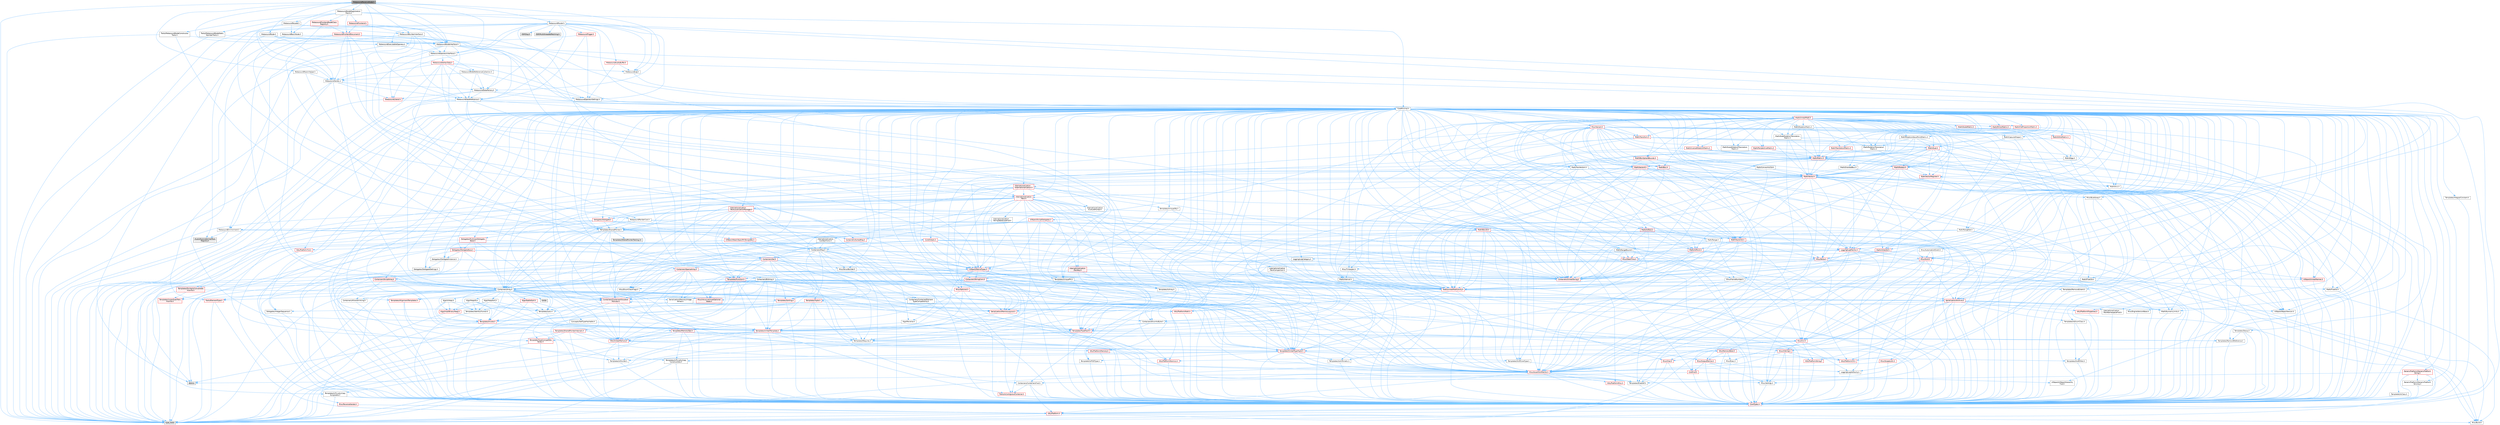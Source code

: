 digraph "MetasoundReceiveNode.h"
{
 // INTERACTIVE_SVG=YES
 // LATEX_PDF_SIZE
  bgcolor="transparent";
  edge [fontname=Helvetica,fontsize=10,labelfontname=Helvetica,labelfontsize=10];
  node [fontname=Helvetica,fontsize=10,shape=box,height=0.2,width=0.4];
  Node1 [id="Node000001",label="MetasoundReceiveNode.h",height=0.2,width=0.4,color="gray40", fillcolor="grey60", style="filled", fontcolor="black",tooltip=" "];
  Node1 -> Node2 [id="edge1_Node000001_Node000002",color="steelblue1",style="solid",tooltip=" "];
  Node2 [id="Node000002",label="MetasoundBuilderInterface.h",height=0.2,width=0.4,color="grey40", fillcolor="white", style="filled",URL="$d9/d0d/MetasoundBuilderInterface_8h.html",tooltip=" "];
  Node2 -> Node3 [id="edge2_Node000002_Node000003",color="steelblue1",style="solid",tooltip=" "];
  Node3 [id="Node000003",label="Containers/Array.h",height=0.2,width=0.4,color="grey40", fillcolor="white", style="filled",URL="$df/dd0/Array_8h.html",tooltip=" "];
  Node3 -> Node4 [id="edge3_Node000003_Node000004",color="steelblue1",style="solid",tooltip=" "];
  Node4 [id="Node000004",label="CoreTypes.h",height=0.2,width=0.4,color="red", fillcolor="#FFF0F0", style="filled",URL="$dc/dec/CoreTypes_8h.html",tooltip=" "];
  Node4 -> Node5 [id="edge4_Node000004_Node000005",color="steelblue1",style="solid",tooltip=" "];
  Node5 [id="Node000005",label="HAL/Platform.h",height=0.2,width=0.4,color="red", fillcolor="#FFF0F0", style="filled",URL="$d9/dd0/Platform_8h.html",tooltip=" "];
  Node5 -> Node6 [id="edge5_Node000005_Node000006",color="steelblue1",style="solid",tooltip=" "];
  Node6 [id="Node000006",label="Misc/Build.h",height=0.2,width=0.4,color="grey40", fillcolor="white", style="filled",URL="$d3/dbb/Build_8h.html",tooltip=" "];
  Node5 -> Node8 [id="edge6_Node000005_Node000008",color="steelblue1",style="solid",tooltip=" "];
  Node8 [id="Node000008",label="type_traits",height=0.2,width=0.4,color="grey60", fillcolor="#E0E0E0", style="filled",tooltip=" "];
  Node3 -> Node18 [id="edge7_Node000003_Node000018",color="steelblue1",style="solid",tooltip=" "];
  Node18 [id="Node000018",label="Misc/AssertionMacros.h",height=0.2,width=0.4,color="red", fillcolor="#FFF0F0", style="filled",URL="$d0/dfa/AssertionMacros_8h.html",tooltip=" "];
  Node18 -> Node4 [id="edge8_Node000018_Node000004",color="steelblue1",style="solid",tooltip=" "];
  Node18 -> Node5 [id="edge9_Node000018_Node000005",color="steelblue1",style="solid",tooltip=" "];
  Node18 -> Node19 [id="edge10_Node000018_Node000019",color="steelblue1",style="solid",tooltip=" "];
  Node19 [id="Node000019",label="HAL/PlatformMisc.h",height=0.2,width=0.4,color="red", fillcolor="#FFF0F0", style="filled",URL="$d0/df5/PlatformMisc_8h.html",tooltip=" "];
  Node19 -> Node4 [id="edge11_Node000019_Node000004",color="steelblue1",style="solid",tooltip=" "];
  Node18 -> Node55 [id="edge12_Node000018_Node000055",color="steelblue1",style="solid",tooltip=" "];
  Node55 [id="Node000055",label="Templates/EnableIf.h",height=0.2,width=0.4,color="grey40", fillcolor="white", style="filled",URL="$d7/d60/EnableIf_8h.html",tooltip=" "];
  Node55 -> Node4 [id="edge13_Node000055_Node000004",color="steelblue1",style="solid",tooltip=" "];
  Node18 -> Node61 [id="edge14_Node000018_Node000061",color="steelblue1",style="solid",tooltip=" "];
  Node61 [id="Node000061",label="Misc/VarArgs.h",height=0.2,width=0.4,color="grey40", fillcolor="white", style="filled",URL="$d5/d6f/VarArgs_8h.html",tooltip=" "];
  Node61 -> Node4 [id="edge15_Node000061_Node000004",color="steelblue1",style="solid",tooltip=" "];
  Node18 -> Node68 [id="edge16_Node000018_Node000068",color="steelblue1",style="solid",tooltip=" "];
  Node68 [id="Node000068",label="atomic",height=0.2,width=0.4,color="grey60", fillcolor="#E0E0E0", style="filled",tooltip=" "];
  Node3 -> Node69 [id="edge17_Node000003_Node000069",color="steelblue1",style="solid",tooltip=" "];
  Node69 [id="Node000069",label="Misc/IntrusiveUnsetOptional\lState.h",height=0.2,width=0.4,color="red", fillcolor="#FFF0F0", style="filled",URL="$d2/d0a/IntrusiveUnsetOptionalState_8h.html",tooltip=" "];
  Node3 -> Node71 [id="edge18_Node000003_Node000071",color="steelblue1",style="solid",tooltip=" "];
  Node71 [id="Node000071",label="Misc/ReverseIterate.h",height=0.2,width=0.4,color="red", fillcolor="#FFF0F0", style="filled",URL="$db/de3/ReverseIterate_8h.html",tooltip=" "];
  Node71 -> Node5 [id="edge19_Node000071_Node000005",color="steelblue1",style="solid",tooltip=" "];
  Node3 -> Node73 [id="edge20_Node000003_Node000073",color="steelblue1",style="solid",tooltip=" "];
  Node73 [id="Node000073",label="HAL/UnrealMemory.h",height=0.2,width=0.4,color="red", fillcolor="#FFF0F0", style="filled",URL="$d9/d96/UnrealMemory_8h.html",tooltip=" "];
  Node73 -> Node4 [id="edge21_Node000073_Node000004",color="steelblue1",style="solid",tooltip=" "];
  Node73 -> Node77 [id="edge22_Node000073_Node000077",color="steelblue1",style="solid",tooltip=" "];
  Node77 [id="Node000077",label="HAL/MemoryBase.h",height=0.2,width=0.4,color="red", fillcolor="#FFF0F0", style="filled",URL="$d6/d9f/MemoryBase_8h.html",tooltip=" "];
  Node77 -> Node4 [id="edge23_Node000077_Node000004",color="steelblue1",style="solid",tooltip=" "];
  Node77 -> Node48 [id="edge24_Node000077_Node000048",color="steelblue1",style="solid",tooltip=" "];
  Node48 [id="Node000048",label="HAL/PlatformAtomics.h",height=0.2,width=0.4,color="red", fillcolor="#FFF0F0", style="filled",URL="$d3/d36/PlatformAtomics_8h.html",tooltip=" "];
  Node48 -> Node4 [id="edge25_Node000048_Node000004",color="steelblue1",style="solid",tooltip=" "];
  Node77 -> Node31 [id="edge26_Node000077_Node000031",color="steelblue1",style="solid",tooltip=" "];
  Node31 [id="Node000031",label="HAL/PlatformCrt.h",height=0.2,width=0.4,color="red", fillcolor="#FFF0F0", style="filled",URL="$d8/d75/PlatformCrt_8h.html",tooltip=" "];
  Node77 -> Node78 [id="edge27_Node000077_Node000078",color="steelblue1",style="solid",tooltip=" "];
  Node78 [id="Node000078",label="Misc/Exec.h",height=0.2,width=0.4,color="grey40", fillcolor="white", style="filled",URL="$de/ddb/Exec_8h.html",tooltip=" "];
  Node78 -> Node4 [id="edge28_Node000078_Node000004",color="steelblue1",style="solid",tooltip=" "];
  Node78 -> Node18 [id="edge29_Node000078_Node000018",color="steelblue1",style="solid",tooltip=" "];
  Node77 -> Node79 [id="edge30_Node000077_Node000079",color="steelblue1",style="solid",tooltip=" "];
  Node79 [id="Node000079",label="Misc/OutputDevice.h",height=0.2,width=0.4,color="red", fillcolor="#FFF0F0", style="filled",URL="$d7/d32/OutputDevice_8h.html",tooltip=" "];
  Node79 -> Node26 [id="edge31_Node000079_Node000026",color="steelblue1",style="solid",tooltip=" "];
  Node26 [id="Node000026",label="CoreFwd.h",height=0.2,width=0.4,color="red", fillcolor="#FFF0F0", style="filled",URL="$d1/d1e/CoreFwd_8h.html",tooltip=" "];
  Node26 -> Node4 [id="edge32_Node000026_Node000004",color="steelblue1",style="solid",tooltip=" "];
  Node26 -> Node27 [id="edge33_Node000026_Node000027",color="steelblue1",style="solid",tooltip=" "];
  Node27 [id="Node000027",label="Containers/ContainersFwd.h",height=0.2,width=0.4,color="grey40", fillcolor="white", style="filled",URL="$d4/d0a/ContainersFwd_8h.html",tooltip=" "];
  Node27 -> Node5 [id="edge34_Node000027_Node000005",color="steelblue1",style="solid",tooltip=" "];
  Node27 -> Node4 [id="edge35_Node000027_Node000004",color="steelblue1",style="solid",tooltip=" "];
  Node27 -> Node24 [id="edge36_Node000027_Node000024",color="steelblue1",style="solid",tooltip=" "];
  Node24 [id="Node000024",label="Traits/IsContiguousContainer.h",height=0.2,width=0.4,color="red", fillcolor="#FFF0F0", style="filled",URL="$d5/d3c/IsContiguousContainer_8h.html",tooltip=" "];
  Node24 -> Node4 [id="edge37_Node000024_Node000004",color="steelblue1",style="solid",tooltip=" "];
  Node26 -> Node29 [id="edge38_Node000026_Node000029",color="steelblue1",style="solid",tooltip=" "];
  Node29 [id="Node000029",label="UObject/UObjectHierarchy\lFwd.h",height=0.2,width=0.4,color="grey40", fillcolor="white", style="filled",URL="$d3/d13/UObjectHierarchyFwd_8h.html",tooltip=" "];
  Node79 -> Node4 [id="edge39_Node000079_Node000004",color="steelblue1",style="solid",tooltip=" "];
  Node79 -> Node80 [id="edge40_Node000079_Node000080",color="steelblue1",style="solid",tooltip=" "];
  Node80 [id="Node000080",label="Logging/LogVerbosity.h",height=0.2,width=0.4,color="grey40", fillcolor="white", style="filled",URL="$d2/d8f/LogVerbosity_8h.html",tooltip=" "];
  Node80 -> Node4 [id="edge41_Node000080_Node000004",color="steelblue1",style="solid",tooltip=" "];
  Node79 -> Node61 [id="edge42_Node000079_Node000061",color="steelblue1",style="solid",tooltip=" "];
  Node73 -> Node90 [id="edge43_Node000073_Node000090",color="steelblue1",style="solid",tooltip=" "];
  Node90 [id="Node000090",label="HAL/PlatformMemory.h",height=0.2,width=0.4,color="red", fillcolor="#FFF0F0", style="filled",URL="$de/d68/PlatformMemory_8h.html",tooltip=" "];
  Node90 -> Node4 [id="edge44_Node000090_Node000004",color="steelblue1",style="solid",tooltip=" "];
  Node73 -> Node93 [id="edge45_Node000073_Node000093",color="steelblue1",style="solid",tooltip=" "];
  Node93 [id="Node000093",label="Templates/IsPointer.h",height=0.2,width=0.4,color="grey40", fillcolor="white", style="filled",URL="$d7/d05/IsPointer_8h.html",tooltip=" "];
  Node93 -> Node4 [id="edge46_Node000093_Node000004",color="steelblue1",style="solid",tooltip=" "];
  Node3 -> Node94 [id="edge47_Node000003_Node000094",color="steelblue1",style="solid",tooltip=" "];
  Node94 [id="Node000094",label="Templates/UnrealTypeTraits.h",height=0.2,width=0.4,color="red", fillcolor="#FFF0F0", style="filled",URL="$d2/d2d/UnrealTypeTraits_8h.html",tooltip=" "];
  Node94 -> Node4 [id="edge48_Node000094_Node000004",color="steelblue1",style="solid",tooltip=" "];
  Node94 -> Node93 [id="edge49_Node000094_Node000093",color="steelblue1",style="solid",tooltip=" "];
  Node94 -> Node18 [id="edge50_Node000094_Node000018",color="steelblue1",style="solid",tooltip=" "];
  Node94 -> Node86 [id="edge51_Node000094_Node000086",color="steelblue1",style="solid",tooltip=" "];
  Node86 [id="Node000086",label="Templates/AndOrNot.h",height=0.2,width=0.4,color="grey40", fillcolor="white", style="filled",URL="$db/d0a/AndOrNot_8h.html",tooltip=" "];
  Node86 -> Node4 [id="edge52_Node000086_Node000004",color="steelblue1",style="solid",tooltip=" "];
  Node94 -> Node55 [id="edge53_Node000094_Node000055",color="steelblue1",style="solid",tooltip=" "];
  Node94 -> Node95 [id="edge54_Node000094_Node000095",color="steelblue1",style="solid",tooltip=" "];
  Node95 [id="Node000095",label="Templates/IsArithmetic.h",height=0.2,width=0.4,color="grey40", fillcolor="white", style="filled",URL="$d2/d5d/IsArithmetic_8h.html",tooltip=" "];
  Node95 -> Node4 [id="edge55_Node000095_Node000004",color="steelblue1",style="solid",tooltip=" "];
  Node94 -> Node97 [id="edge56_Node000094_Node000097",color="steelblue1",style="solid",tooltip=" "];
  Node97 [id="Node000097",label="Templates/IsPODType.h",height=0.2,width=0.4,color="grey40", fillcolor="white", style="filled",URL="$d7/db1/IsPODType_8h.html",tooltip=" "];
  Node97 -> Node4 [id="edge57_Node000097_Node000004",color="steelblue1",style="solid",tooltip=" "];
  Node94 -> Node98 [id="edge58_Node000094_Node000098",color="steelblue1",style="solid",tooltip=" "];
  Node98 [id="Node000098",label="Templates/IsUECoreType.h",height=0.2,width=0.4,color="grey40", fillcolor="white", style="filled",URL="$d1/db8/IsUECoreType_8h.html",tooltip=" "];
  Node98 -> Node4 [id="edge59_Node000098_Node000004",color="steelblue1",style="solid",tooltip=" "];
  Node98 -> Node8 [id="edge60_Node000098_Node000008",color="steelblue1",style="solid",tooltip=" "];
  Node94 -> Node87 [id="edge61_Node000094_Node000087",color="steelblue1",style="solid",tooltip=" "];
  Node87 [id="Node000087",label="Templates/IsTriviallyCopy\lConstructible.h",height=0.2,width=0.4,color="grey40", fillcolor="white", style="filled",URL="$d3/d78/IsTriviallyCopyConstructible_8h.html",tooltip=" "];
  Node87 -> Node4 [id="edge62_Node000087_Node000004",color="steelblue1",style="solid",tooltip=" "];
  Node87 -> Node8 [id="edge63_Node000087_Node000008",color="steelblue1",style="solid",tooltip=" "];
  Node3 -> Node99 [id="edge64_Node000003_Node000099",color="steelblue1",style="solid",tooltip=" "];
  Node99 [id="Node000099",label="Templates/UnrealTemplate.h",height=0.2,width=0.4,color="red", fillcolor="#FFF0F0", style="filled",URL="$d4/d24/UnrealTemplate_8h.html",tooltip=" "];
  Node99 -> Node4 [id="edge65_Node000099_Node000004",color="steelblue1",style="solid",tooltip=" "];
  Node99 -> Node93 [id="edge66_Node000099_Node000093",color="steelblue1",style="solid",tooltip=" "];
  Node99 -> Node73 [id="edge67_Node000099_Node000073",color="steelblue1",style="solid",tooltip=" "];
  Node99 -> Node94 [id="edge68_Node000099_Node000094",color="steelblue1",style="solid",tooltip=" "];
  Node99 -> Node102 [id="edge69_Node000099_Node000102",color="steelblue1",style="solid",tooltip=" "];
  Node102 [id="Node000102",label="Templates/RemoveReference.h",height=0.2,width=0.4,color="grey40", fillcolor="white", style="filled",URL="$da/dbe/RemoveReference_8h.html",tooltip=" "];
  Node102 -> Node4 [id="edge70_Node000102_Node000004",color="steelblue1",style="solid",tooltip=" "];
  Node99 -> Node63 [id="edge71_Node000099_Node000063",color="steelblue1",style="solid",tooltip=" "];
  Node63 [id="Node000063",label="Templates/Requires.h",height=0.2,width=0.4,color="grey40", fillcolor="white", style="filled",URL="$dc/d96/Requires_8h.html",tooltip=" "];
  Node63 -> Node55 [id="edge72_Node000063_Node000055",color="steelblue1",style="solid",tooltip=" "];
  Node63 -> Node8 [id="edge73_Node000063_Node000008",color="steelblue1",style="solid",tooltip=" "];
  Node99 -> Node103 [id="edge74_Node000099_Node000103",color="steelblue1",style="solid",tooltip=" "];
  Node103 [id="Node000103",label="Templates/TypeCompatible\lBytes.h",height=0.2,width=0.4,color="red", fillcolor="#FFF0F0", style="filled",URL="$df/d0a/TypeCompatibleBytes_8h.html",tooltip=" "];
  Node103 -> Node4 [id="edge75_Node000103_Node000004",color="steelblue1",style="solid",tooltip=" "];
  Node103 -> Node8 [id="edge76_Node000103_Node000008",color="steelblue1",style="solid",tooltip=" "];
  Node99 -> Node24 [id="edge77_Node000099_Node000024",color="steelblue1",style="solid",tooltip=" "];
  Node99 -> Node8 [id="edge78_Node000099_Node000008",color="steelblue1",style="solid",tooltip=" "];
  Node3 -> Node105 [id="edge79_Node000003_Node000105",color="steelblue1",style="solid",tooltip=" "];
  Node105 [id="Node000105",label="Containers/AllowShrinking.h",height=0.2,width=0.4,color="grey40", fillcolor="white", style="filled",URL="$d7/d1a/AllowShrinking_8h.html",tooltip=" "];
  Node105 -> Node4 [id="edge80_Node000105_Node000004",color="steelblue1",style="solid",tooltip=" "];
  Node3 -> Node106 [id="edge81_Node000003_Node000106",color="steelblue1",style="solid",tooltip=" "];
  Node106 [id="Node000106",label="Containers/ContainerAllocation\lPolicies.h",height=0.2,width=0.4,color="red", fillcolor="#FFF0F0", style="filled",URL="$d7/dff/ContainerAllocationPolicies_8h.html",tooltip=" "];
  Node106 -> Node4 [id="edge82_Node000106_Node000004",color="steelblue1",style="solid",tooltip=" "];
  Node106 -> Node106 [id="edge83_Node000106_Node000106",color="steelblue1",style="solid",tooltip=" "];
  Node106 -> Node108 [id="edge84_Node000106_Node000108",color="steelblue1",style="solid",tooltip=" "];
  Node108 [id="Node000108",label="HAL/PlatformMath.h",height=0.2,width=0.4,color="red", fillcolor="#FFF0F0", style="filled",URL="$dc/d53/PlatformMath_8h.html",tooltip=" "];
  Node108 -> Node4 [id="edge85_Node000108_Node000004",color="steelblue1",style="solid",tooltip=" "];
  Node106 -> Node73 [id="edge86_Node000106_Node000073",color="steelblue1",style="solid",tooltip=" "];
  Node106 -> Node41 [id="edge87_Node000106_Node000041",color="steelblue1",style="solid",tooltip=" "];
  Node41 [id="Node000041",label="Math/NumericLimits.h",height=0.2,width=0.4,color="grey40", fillcolor="white", style="filled",URL="$df/d1b/NumericLimits_8h.html",tooltip=" "];
  Node41 -> Node4 [id="edge88_Node000041_Node000004",color="steelblue1",style="solid",tooltip=" "];
  Node106 -> Node18 [id="edge89_Node000106_Node000018",color="steelblue1",style="solid",tooltip=" "];
  Node106 -> Node117 [id="edge90_Node000106_Node000117",color="steelblue1",style="solid",tooltip=" "];
  Node117 [id="Node000117",label="Templates/MemoryOps.h",height=0.2,width=0.4,color="red", fillcolor="#FFF0F0", style="filled",URL="$db/dea/MemoryOps_8h.html",tooltip=" "];
  Node117 -> Node4 [id="edge91_Node000117_Node000004",color="steelblue1",style="solid",tooltip=" "];
  Node117 -> Node73 [id="edge92_Node000117_Node000073",color="steelblue1",style="solid",tooltip=" "];
  Node117 -> Node88 [id="edge93_Node000117_Node000088",color="steelblue1",style="solid",tooltip=" "];
  Node88 [id="Node000088",label="Templates/IsTriviallyCopy\lAssignable.h",height=0.2,width=0.4,color="grey40", fillcolor="white", style="filled",URL="$d2/df2/IsTriviallyCopyAssignable_8h.html",tooltip=" "];
  Node88 -> Node4 [id="edge94_Node000088_Node000004",color="steelblue1",style="solid",tooltip=" "];
  Node88 -> Node8 [id="edge95_Node000088_Node000008",color="steelblue1",style="solid",tooltip=" "];
  Node117 -> Node87 [id="edge96_Node000117_Node000087",color="steelblue1",style="solid",tooltip=" "];
  Node117 -> Node63 [id="edge97_Node000117_Node000063",color="steelblue1",style="solid",tooltip=" "];
  Node117 -> Node94 [id="edge98_Node000117_Node000094",color="steelblue1",style="solid",tooltip=" "];
  Node117 -> Node8 [id="edge99_Node000117_Node000008",color="steelblue1",style="solid",tooltip=" "];
  Node106 -> Node103 [id="edge100_Node000106_Node000103",color="steelblue1",style="solid",tooltip=" "];
  Node106 -> Node8 [id="edge101_Node000106_Node000008",color="steelblue1",style="solid",tooltip=" "];
  Node3 -> Node118 [id="edge102_Node000003_Node000118",color="steelblue1",style="solid",tooltip=" "];
  Node118 [id="Node000118",label="Containers/ContainerElement\lTypeCompatibility.h",height=0.2,width=0.4,color="grey40", fillcolor="white", style="filled",URL="$df/ddf/ContainerElementTypeCompatibility_8h.html",tooltip=" "];
  Node118 -> Node4 [id="edge103_Node000118_Node000004",color="steelblue1",style="solid",tooltip=" "];
  Node118 -> Node94 [id="edge104_Node000118_Node000094",color="steelblue1",style="solid",tooltip=" "];
  Node3 -> Node119 [id="edge105_Node000003_Node000119",color="steelblue1",style="solid",tooltip=" "];
  Node119 [id="Node000119",label="Serialization/Archive.h",height=0.2,width=0.4,color="red", fillcolor="#FFF0F0", style="filled",URL="$d7/d3b/Archive_8h.html",tooltip=" "];
  Node119 -> Node26 [id="edge106_Node000119_Node000026",color="steelblue1",style="solid",tooltip=" "];
  Node119 -> Node4 [id="edge107_Node000119_Node000004",color="steelblue1",style="solid",tooltip=" "];
  Node119 -> Node120 [id="edge108_Node000119_Node000120",color="steelblue1",style="solid",tooltip=" "];
  Node120 [id="Node000120",label="HAL/PlatformProperties.h",height=0.2,width=0.4,color="red", fillcolor="#FFF0F0", style="filled",URL="$d9/db0/PlatformProperties_8h.html",tooltip=" "];
  Node120 -> Node4 [id="edge109_Node000120_Node000004",color="steelblue1",style="solid",tooltip=" "];
  Node119 -> Node123 [id="edge110_Node000119_Node000123",color="steelblue1",style="solid",tooltip=" "];
  Node123 [id="Node000123",label="Internationalization\l/TextNamespaceFwd.h",height=0.2,width=0.4,color="grey40", fillcolor="white", style="filled",URL="$d8/d97/TextNamespaceFwd_8h.html",tooltip=" "];
  Node123 -> Node4 [id="edge111_Node000123_Node000004",color="steelblue1",style="solid",tooltip=" "];
  Node119 -> Node18 [id="edge112_Node000119_Node000018",color="steelblue1",style="solid",tooltip=" "];
  Node119 -> Node6 [id="edge113_Node000119_Node000006",color="steelblue1",style="solid",tooltip=" "];
  Node119 -> Node124 [id="edge114_Node000119_Node000124",color="steelblue1",style="solid",tooltip=" "];
  Node124 [id="Node000124",label="Misc/EngineVersionBase.h",height=0.2,width=0.4,color="grey40", fillcolor="white", style="filled",URL="$d5/d2b/EngineVersionBase_8h.html",tooltip=" "];
  Node124 -> Node4 [id="edge115_Node000124_Node000004",color="steelblue1",style="solid",tooltip=" "];
  Node119 -> Node61 [id="edge116_Node000119_Node000061",color="steelblue1",style="solid",tooltip=" "];
  Node119 -> Node55 [id="edge117_Node000119_Node000055",color="steelblue1",style="solid",tooltip=" "];
  Node119 -> Node127 [id="edge118_Node000119_Node000127",color="steelblue1",style="solid",tooltip=" "];
  Node127 [id="Node000127",label="Templates/IsEnumClass.h",height=0.2,width=0.4,color="grey40", fillcolor="white", style="filled",URL="$d7/d15/IsEnumClass_8h.html",tooltip=" "];
  Node127 -> Node4 [id="edge119_Node000127_Node000004",color="steelblue1",style="solid",tooltip=" "];
  Node127 -> Node86 [id="edge120_Node000127_Node000086",color="steelblue1",style="solid",tooltip=" "];
  Node119 -> Node99 [id="edge121_Node000119_Node000099",color="steelblue1",style="solid",tooltip=" "];
  Node119 -> Node128 [id="edge122_Node000119_Node000128",color="steelblue1",style="solid",tooltip=" "];
  Node128 [id="Node000128",label="UObject/ObjectVersion.h",height=0.2,width=0.4,color="grey40", fillcolor="white", style="filled",URL="$da/d63/ObjectVersion_8h.html",tooltip=" "];
  Node128 -> Node4 [id="edge123_Node000128_Node000004",color="steelblue1",style="solid",tooltip=" "];
  Node3 -> Node129 [id="edge124_Node000003_Node000129",color="steelblue1",style="solid",tooltip=" "];
  Node129 [id="Node000129",label="Serialization/MemoryImage\lWriter.h",height=0.2,width=0.4,color="grey40", fillcolor="white", style="filled",URL="$d0/d08/MemoryImageWriter_8h.html",tooltip=" "];
  Node129 -> Node4 [id="edge125_Node000129_Node000004",color="steelblue1",style="solid",tooltip=" "];
  Node129 -> Node130 [id="edge126_Node000129_Node000130",color="steelblue1",style="solid",tooltip=" "];
  Node130 [id="Node000130",label="Serialization/MemoryLayout.h",height=0.2,width=0.4,color="red", fillcolor="#FFF0F0", style="filled",URL="$d7/d66/MemoryLayout_8h.html",tooltip=" "];
  Node130 -> Node133 [id="edge127_Node000130_Node000133",color="steelblue1",style="solid",tooltip=" "];
  Node133 [id="Node000133",label="Containers/EnumAsByte.h",height=0.2,width=0.4,color="grey40", fillcolor="white", style="filled",URL="$d6/d9a/EnumAsByte_8h.html",tooltip=" "];
  Node133 -> Node4 [id="edge128_Node000133_Node000004",color="steelblue1",style="solid",tooltip=" "];
  Node133 -> Node97 [id="edge129_Node000133_Node000097",color="steelblue1",style="solid",tooltip=" "];
  Node133 -> Node134 [id="edge130_Node000133_Node000134",color="steelblue1",style="solid",tooltip=" "];
  Node134 [id="Node000134",label="Templates/TypeHash.h",height=0.2,width=0.4,color="red", fillcolor="#FFF0F0", style="filled",URL="$d1/d62/TypeHash_8h.html",tooltip=" "];
  Node134 -> Node4 [id="edge131_Node000134_Node000004",color="steelblue1",style="solid",tooltip=" "];
  Node134 -> Node63 [id="edge132_Node000134_Node000063",color="steelblue1",style="solid",tooltip=" "];
  Node134 -> Node135 [id="edge133_Node000134_Node000135",color="steelblue1",style="solid",tooltip=" "];
  Node135 [id="Node000135",label="Misc/Crc.h",height=0.2,width=0.4,color="red", fillcolor="#FFF0F0", style="filled",URL="$d4/dd2/Crc_8h.html",tooltip=" "];
  Node135 -> Node4 [id="edge134_Node000135_Node000004",color="steelblue1",style="solid",tooltip=" "];
  Node135 -> Node75 [id="edge135_Node000135_Node000075",color="steelblue1",style="solid",tooltip=" "];
  Node75 [id="Node000075",label="HAL/PlatformString.h",height=0.2,width=0.4,color="red", fillcolor="#FFF0F0", style="filled",URL="$db/db5/PlatformString_8h.html",tooltip=" "];
  Node75 -> Node4 [id="edge136_Node000075_Node000004",color="steelblue1",style="solid",tooltip=" "];
  Node135 -> Node18 [id="edge137_Node000135_Node000018",color="steelblue1",style="solid",tooltip=" "];
  Node135 -> Node136 [id="edge138_Node000135_Node000136",color="steelblue1",style="solid",tooltip=" "];
  Node136 [id="Node000136",label="Misc/CString.h",height=0.2,width=0.4,color="red", fillcolor="#FFF0F0", style="filled",URL="$d2/d49/CString_8h.html",tooltip=" "];
  Node136 -> Node4 [id="edge139_Node000136_Node000004",color="steelblue1",style="solid",tooltip=" "];
  Node136 -> Node31 [id="edge140_Node000136_Node000031",color="steelblue1",style="solid",tooltip=" "];
  Node136 -> Node75 [id="edge141_Node000136_Node000075",color="steelblue1",style="solid",tooltip=" "];
  Node136 -> Node18 [id="edge142_Node000136_Node000018",color="steelblue1",style="solid",tooltip=" "];
  Node136 -> Node137 [id="edge143_Node000136_Node000137",color="steelblue1",style="solid",tooltip=" "];
  Node137 [id="Node000137",label="Misc/Char.h",height=0.2,width=0.4,color="red", fillcolor="#FFF0F0", style="filled",URL="$d0/d58/Char_8h.html",tooltip=" "];
  Node137 -> Node4 [id="edge144_Node000137_Node000004",color="steelblue1",style="solid",tooltip=" "];
  Node137 -> Node8 [id="edge145_Node000137_Node000008",color="steelblue1",style="solid",tooltip=" "];
  Node136 -> Node61 [id="edge146_Node000136_Node000061",color="steelblue1",style="solid",tooltip=" "];
  Node135 -> Node137 [id="edge147_Node000135_Node000137",color="steelblue1",style="solid",tooltip=" "];
  Node135 -> Node94 [id="edge148_Node000135_Node000094",color="steelblue1",style="solid",tooltip=" "];
  Node134 -> Node8 [id="edge149_Node000134_Node000008",color="steelblue1",style="solid",tooltip=" "];
  Node130 -> Node73 [id="edge150_Node000130_Node000073",color="steelblue1",style="solid",tooltip=" "];
  Node130 -> Node55 [id="edge151_Node000130_Node000055",color="steelblue1",style="solid",tooltip=" "];
  Node130 -> Node99 [id="edge152_Node000130_Node000099",color="steelblue1",style="solid",tooltip=" "];
  Node3 -> Node143 [id="edge153_Node000003_Node000143",color="steelblue1",style="solid",tooltip=" "];
  Node143 [id="Node000143",label="Algo/Heapify.h",height=0.2,width=0.4,color="grey40", fillcolor="white", style="filled",URL="$d0/d2a/Heapify_8h.html",tooltip=" "];
  Node143 -> Node144 [id="edge154_Node000143_Node000144",color="steelblue1",style="solid",tooltip=" "];
  Node144 [id="Node000144",label="Algo/Impl/BinaryHeap.h",height=0.2,width=0.4,color="red", fillcolor="#FFF0F0", style="filled",URL="$d7/da3/Algo_2Impl_2BinaryHeap_8h.html",tooltip=" "];
  Node144 -> Node145 [id="edge155_Node000144_Node000145",color="steelblue1",style="solid",tooltip=" "];
  Node145 [id="Node000145",label="Templates/Invoke.h",height=0.2,width=0.4,color="red", fillcolor="#FFF0F0", style="filled",URL="$d7/deb/Invoke_8h.html",tooltip=" "];
  Node145 -> Node4 [id="edge156_Node000145_Node000004",color="steelblue1",style="solid",tooltip=" "];
  Node145 -> Node99 [id="edge157_Node000145_Node000099",color="steelblue1",style="solid",tooltip=" "];
  Node145 -> Node8 [id="edge158_Node000145_Node000008",color="steelblue1",style="solid",tooltip=" "];
  Node144 -> Node8 [id="edge159_Node000144_Node000008",color="steelblue1",style="solid",tooltip=" "];
  Node143 -> Node149 [id="edge160_Node000143_Node000149",color="steelblue1",style="solid",tooltip=" "];
  Node149 [id="Node000149",label="Templates/IdentityFunctor.h",height=0.2,width=0.4,color="grey40", fillcolor="white", style="filled",URL="$d7/d2e/IdentityFunctor_8h.html",tooltip=" "];
  Node149 -> Node5 [id="edge161_Node000149_Node000005",color="steelblue1",style="solid",tooltip=" "];
  Node143 -> Node145 [id="edge162_Node000143_Node000145",color="steelblue1",style="solid",tooltip=" "];
  Node143 -> Node150 [id="edge163_Node000143_Node000150",color="steelblue1",style="solid",tooltip=" "];
  Node150 [id="Node000150",label="Templates/Less.h",height=0.2,width=0.4,color="grey40", fillcolor="white", style="filled",URL="$de/dc8/Less_8h.html",tooltip=" "];
  Node150 -> Node4 [id="edge164_Node000150_Node000004",color="steelblue1",style="solid",tooltip=" "];
  Node150 -> Node99 [id="edge165_Node000150_Node000099",color="steelblue1",style="solid",tooltip=" "];
  Node143 -> Node99 [id="edge166_Node000143_Node000099",color="steelblue1",style="solid",tooltip=" "];
  Node3 -> Node151 [id="edge167_Node000003_Node000151",color="steelblue1",style="solid",tooltip=" "];
  Node151 [id="Node000151",label="Algo/HeapSort.h",height=0.2,width=0.4,color="grey40", fillcolor="white", style="filled",URL="$d3/d92/HeapSort_8h.html",tooltip=" "];
  Node151 -> Node144 [id="edge168_Node000151_Node000144",color="steelblue1",style="solid",tooltip=" "];
  Node151 -> Node149 [id="edge169_Node000151_Node000149",color="steelblue1",style="solid",tooltip=" "];
  Node151 -> Node150 [id="edge170_Node000151_Node000150",color="steelblue1",style="solid",tooltip=" "];
  Node151 -> Node99 [id="edge171_Node000151_Node000099",color="steelblue1",style="solid",tooltip=" "];
  Node3 -> Node152 [id="edge172_Node000003_Node000152",color="steelblue1",style="solid",tooltip=" "];
  Node152 [id="Node000152",label="Algo/IsHeap.h",height=0.2,width=0.4,color="grey40", fillcolor="white", style="filled",URL="$de/d32/IsHeap_8h.html",tooltip=" "];
  Node152 -> Node144 [id="edge173_Node000152_Node000144",color="steelblue1",style="solid",tooltip=" "];
  Node152 -> Node149 [id="edge174_Node000152_Node000149",color="steelblue1",style="solid",tooltip=" "];
  Node152 -> Node145 [id="edge175_Node000152_Node000145",color="steelblue1",style="solid",tooltip=" "];
  Node152 -> Node150 [id="edge176_Node000152_Node000150",color="steelblue1",style="solid",tooltip=" "];
  Node152 -> Node99 [id="edge177_Node000152_Node000099",color="steelblue1",style="solid",tooltip=" "];
  Node3 -> Node144 [id="edge178_Node000003_Node000144",color="steelblue1",style="solid",tooltip=" "];
  Node3 -> Node153 [id="edge179_Node000003_Node000153",color="steelblue1",style="solid",tooltip=" "];
  Node153 [id="Node000153",label="Algo/StableSort.h",height=0.2,width=0.4,color="red", fillcolor="#FFF0F0", style="filled",URL="$d7/d3c/StableSort_8h.html",tooltip=" "];
  Node153 -> Node149 [id="edge180_Node000153_Node000149",color="steelblue1",style="solid",tooltip=" "];
  Node153 -> Node145 [id="edge181_Node000153_Node000145",color="steelblue1",style="solid",tooltip=" "];
  Node153 -> Node150 [id="edge182_Node000153_Node000150",color="steelblue1",style="solid",tooltip=" "];
  Node153 -> Node99 [id="edge183_Node000153_Node000099",color="steelblue1",style="solid",tooltip=" "];
  Node3 -> Node156 [id="edge184_Node000003_Node000156",color="steelblue1",style="solid",tooltip=" "];
  Node156 [id="Node000156",label="Concepts/GetTypeHashable.h",height=0.2,width=0.4,color="grey40", fillcolor="white", style="filled",URL="$d3/da2/GetTypeHashable_8h.html",tooltip=" "];
  Node156 -> Node4 [id="edge185_Node000156_Node000004",color="steelblue1",style="solid",tooltip=" "];
  Node156 -> Node134 [id="edge186_Node000156_Node000134",color="steelblue1",style="solid",tooltip=" "];
  Node3 -> Node149 [id="edge187_Node000003_Node000149",color="steelblue1",style="solid",tooltip=" "];
  Node3 -> Node145 [id="edge188_Node000003_Node000145",color="steelblue1",style="solid",tooltip=" "];
  Node3 -> Node150 [id="edge189_Node000003_Node000150",color="steelblue1",style="solid",tooltip=" "];
  Node3 -> Node157 [id="edge190_Node000003_Node000157",color="steelblue1",style="solid",tooltip=" "];
  Node157 [id="Node000157",label="Templates/LosesQualifiers\lFromTo.h",height=0.2,width=0.4,color="red", fillcolor="#FFF0F0", style="filled",URL="$d2/db3/LosesQualifiersFromTo_8h.html",tooltip=" "];
  Node157 -> Node8 [id="edge191_Node000157_Node000008",color="steelblue1",style="solid",tooltip=" "];
  Node3 -> Node63 [id="edge192_Node000003_Node000063",color="steelblue1",style="solid",tooltip=" "];
  Node3 -> Node158 [id="edge193_Node000003_Node000158",color="steelblue1",style="solid",tooltip=" "];
  Node158 [id="Node000158",label="Templates/Sorting.h",height=0.2,width=0.4,color="red", fillcolor="#FFF0F0", style="filled",URL="$d3/d9e/Sorting_8h.html",tooltip=" "];
  Node158 -> Node4 [id="edge194_Node000158_Node000004",color="steelblue1",style="solid",tooltip=" "];
  Node158 -> Node108 [id="edge195_Node000158_Node000108",color="steelblue1",style="solid",tooltip=" "];
  Node158 -> Node150 [id="edge196_Node000158_Node000150",color="steelblue1",style="solid",tooltip=" "];
  Node3 -> Node162 [id="edge197_Node000003_Node000162",color="steelblue1",style="solid",tooltip=" "];
  Node162 [id="Node000162",label="Templates/AlignmentTemplates.h",height=0.2,width=0.4,color="red", fillcolor="#FFF0F0", style="filled",URL="$dd/d32/AlignmentTemplates_8h.html",tooltip=" "];
  Node162 -> Node4 [id="edge198_Node000162_Node000004",color="steelblue1",style="solid",tooltip=" "];
  Node162 -> Node93 [id="edge199_Node000162_Node000093",color="steelblue1",style="solid",tooltip=" "];
  Node3 -> Node22 [id="edge200_Node000003_Node000022",color="steelblue1",style="solid",tooltip=" "];
  Node22 [id="Node000022",label="Traits/ElementType.h",height=0.2,width=0.4,color="red", fillcolor="#FFF0F0", style="filled",URL="$d5/d4f/ElementType_8h.html",tooltip=" "];
  Node22 -> Node5 [id="edge201_Node000022_Node000005",color="steelblue1",style="solid",tooltip=" "];
  Node22 -> Node8 [id="edge202_Node000022_Node000008",color="steelblue1",style="solid",tooltip=" "];
  Node3 -> Node114 [id="edge203_Node000003_Node000114",color="steelblue1",style="solid",tooltip=" "];
  Node114 [id="Node000114",label="limits",height=0.2,width=0.4,color="grey60", fillcolor="#E0E0E0", style="filled",tooltip=" "];
  Node3 -> Node8 [id="edge204_Node000003_Node000008",color="steelblue1",style="solid",tooltip=" "];
  Node2 -> Node163 [id="edge205_Node000002_Node000163",color="steelblue1",style="solid",tooltip=" "];
  Node163 [id="Node000163",label="MetasoundDataReference.h",height=0.2,width=0.4,color="grey40", fillcolor="white", style="filled",URL="$dc/d67/MetasoundDataReference_8h.html",tooltip=" "];
  Node163 -> Node8 [id="edge206_Node000163_Node000008",color="steelblue1",style="solid",tooltip=" "];
  Node163 -> Node164 [id="edge207_Node000163_Node000164",color="steelblue1",style="solid",tooltip=" "];
  Node164 [id="Node000164",label="Containers/UnrealString.h",height=0.2,width=0.4,color="red", fillcolor="#FFF0F0", style="filled",URL="$d5/dba/UnrealString_8h.html",tooltip=" "];
  Node163 -> Node5 [id="edge208_Node000163_Node000005",color="steelblue1",style="solid",tooltip=" "];
  Node163 -> Node168 [id="edge209_Node000163_Node000168",color="steelblue1",style="solid",tooltip=" "];
  Node168 [id="Node000168",label="Internationalization\l/Text.h",height=0.2,width=0.4,color="red", fillcolor="#FFF0F0", style="filled",URL="$d6/d35/Text_8h.html",tooltip=" "];
  Node168 -> Node4 [id="edge210_Node000168_Node000004",color="steelblue1",style="solid",tooltip=" "];
  Node168 -> Node48 [id="edge211_Node000168_Node000048",color="steelblue1",style="solid",tooltip=" "];
  Node168 -> Node18 [id="edge212_Node000168_Node000018",color="steelblue1",style="solid",tooltip=" "];
  Node168 -> Node43 [id="edge213_Node000168_Node000043",color="steelblue1",style="solid",tooltip=" "];
  Node43 [id="Node000043",label="Misc/EnumClassFlags.h",height=0.2,width=0.4,color="grey40", fillcolor="white", style="filled",URL="$d8/de7/EnumClassFlags_8h.html",tooltip=" "];
  Node168 -> Node94 [id="edge214_Node000168_Node000094",color="steelblue1",style="solid",tooltip=" "];
  Node168 -> Node3 [id="edge215_Node000168_Node000003",color="steelblue1",style="solid",tooltip=" "];
  Node168 -> Node164 [id="edge216_Node000168_Node000164",color="steelblue1",style="solid",tooltip=" "];
  Node168 -> Node169 [id="edge217_Node000168_Node000169",color="steelblue1",style="solid",tooltip=" "];
  Node169 [id="Node000169",label="Containers/SortedMap.h",height=0.2,width=0.4,color="red", fillcolor="#FFF0F0", style="filled",URL="$d1/dcf/SortedMap_8h.html",tooltip=" "];
  Node169 -> Node170 [id="edge218_Node000169_Node000170",color="steelblue1",style="solid",tooltip=" "];
  Node170 [id="Node000170",label="Containers/Map.h",height=0.2,width=0.4,color="grey40", fillcolor="white", style="filled",URL="$df/d79/Map_8h.html",tooltip=" "];
  Node170 -> Node4 [id="edge219_Node000170_Node000004",color="steelblue1",style="solid",tooltip=" "];
  Node170 -> Node171 [id="edge220_Node000170_Node000171",color="steelblue1",style="solid",tooltip=" "];
  Node171 [id="Node000171",label="Algo/Reverse.h",height=0.2,width=0.4,color="grey40", fillcolor="white", style="filled",URL="$d5/d93/Reverse_8h.html",tooltip=" "];
  Node171 -> Node4 [id="edge221_Node000171_Node000004",color="steelblue1",style="solid",tooltip=" "];
  Node171 -> Node99 [id="edge222_Node000171_Node000099",color="steelblue1",style="solid",tooltip=" "];
  Node170 -> Node118 [id="edge223_Node000170_Node000118",color="steelblue1",style="solid",tooltip=" "];
  Node170 -> Node172 [id="edge224_Node000170_Node000172",color="steelblue1",style="solid",tooltip=" "];
  Node172 [id="Node000172",label="Containers/Set.h",height=0.2,width=0.4,color="red", fillcolor="#FFF0F0", style="filled",URL="$d4/d45/Set_8h.html",tooltip=" "];
  Node172 -> Node106 [id="edge225_Node000172_Node000106",color="steelblue1",style="solid",tooltip=" "];
  Node172 -> Node118 [id="edge226_Node000172_Node000118",color="steelblue1",style="solid",tooltip=" "];
  Node172 -> Node174 [id="edge227_Node000172_Node000174",color="steelblue1",style="solid",tooltip=" "];
  Node174 [id="Node000174",label="Containers/SparseArray.h",height=0.2,width=0.4,color="red", fillcolor="#FFF0F0", style="filled",URL="$d5/dbf/SparseArray_8h.html",tooltip=" "];
  Node174 -> Node4 [id="edge228_Node000174_Node000004",color="steelblue1",style="solid",tooltip=" "];
  Node174 -> Node18 [id="edge229_Node000174_Node000018",color="steelblue1",style="solid",tooltip=" "];
  Node174 -> Node73 [id="edge230_Node000174_Node000073",color="steelblue1",style="solid",tooltip=" "];
  Node174 -> Node94 [id="edge231_Node000174_Node000094",color="steelblue1",style="solid",tooltip=" "];
  Node174 -> Node99 [id="edge232_Node000174_Node000099",color="steelblue1",style="solid",tooltip=" "];
  Node174 -> Node106 [id="edge233_Node000174_Node000106",color="steelblue1",style="solid",tooltip=" "];
  Node174 -> Node150 [id="edge234_Node000174_Node000150",color="steelblue1",style="solid",tooltip=" "];
  Node174 -> Node3 [id="edge235_Node000174_Node000003",color="steelblue1",style="solid",tooltip=" "];
  Node174 -> Node161 [id="edge236_Node000174_Node000161",color="steelblue1",style="solid",tooltip=" "];
  Node161 [id="Node000161",label="Math/UnrealMathUtility.h",height=0.2,width=0.4,color="red", fillcolor="#FFF0F0", style="filled",URL="$db/db8/UnrealMathUtility_8h.html",tooltip=" "];
  Node161 -> Node4 [id="edge237_Node000161_Node000004",color="steelblue1",style="solid",tooltip=" "];
  Node161 -> Node18 [id="edge238_Node000161_Node000018",color="steelblue1",style="solid",tooltip=" "];
  Node161 -> Node108 [id="edge239_Node000161_Node000108",color="steelblue1",style="solid",tooltip=" "];
  Node161 -> Node63 [id="edge240_Node000161_Node000063",color="steelblue1",style="solid",tooltip=" "];
  Node174 -> Node175 [id="edge241_Node000174_Node000175",color="steelblue1",style="solid",tooltip=" "];
  Node175 [id="Node000175",label="Containers/ScriptArray.h",height=0.2,width=0.4,color="red", fillcolor="#FFF0F0", style="filled",URL="$dc/daf/ScriptArray_8h.html",tooltip=" "];
  Node175 -> Node4 [id="edge242_Node000175_Node000004",color="steelblue1",style="solid",tooltip=" "];
  Node175 -> Node18 [id="edge243_Node000175_Node000018",color="steelblue1",style="solid",tooltip=" "];
  Node175 -> Node73 [id="edge244_Node000175_Node000073",color="steelblue1",style="solid",tooltip=" "];
  Node175 -> Node105 [id="edge245_Node000175_Node000105",color="steelblue1",style="solid",tooltip=" "];
  Node175 -> Node106 [id="edge246_Node000175_Node000106",color="steelblue1",style="solid",tooltip=" "];
  Node175 -> Node3 [id="edge247_Node000175_Node000003",color="steelblue1",style="solid",tooltip=" "];
  Node174 -> Node176 [id="edge248_Node000174_Node000176",color="steelblue1",style="solid",tooltip=" "];
  Node176 [id="Node000176",label="Containers/BitArray.h",height=0.2,width=0.4,color="grey40", fillcolor="white", style="filled",URL="$d1/de4/BitArray_8h.html",tooltip=" "];
  Node176 -> Node106 [id="edge249_Node000176_Node000106",color="steelblue1",style="solid",tooltip=" "];
  Node176 -> Node4 [id="edge250_Node000176_Node000004",color="steelblue1",style="solid",tooltip=" "];
  Node176 -> Node48 [id="edge251_Node000176_Node000048",color="steelblue1",style="solid",tooltip=" "];
  Node176 -> Node73 [id="edge252_Node000176_Node000073",color="steelblue1",style="solid",tooltip=" "];
  Node176 -> Node161 [id="edge253_Node000176_Node000161",color="steelblue1",style="solid",tooltip=" "];
  Node176 -> Node18 [id="edge254_Node000176_Node000018",color="steelblue1",style="solid",tooltip=" "];
  Node176 -> Node43 [id="edge255_Node000176_Node000043",color="steelblue1",style="solid",tooltip=" "];
  Node176 -> Node119 [id="edge256_Node000176_Node000119",color="steelblue1",style="solid",tooltip=" "];
  Node176 -> Node129 [id="edge257_Node000176_Node000129",color="steelblue1",style="solid",tooltip=" "];
  Node176 -> Node130 [id="edge258_Node000176_Node000130",color="steelblue1",style="solid",tooltip=" "];
  Node176 -> Node55 [id="edge259_Node000176_Node000055",color="steelblue1",style="solid",tooltip=" "];
  Node176 -> Node145 [id="edge260_Node000176_Node000145",color="steelblue1",style="solid",tooltip=" "];
  Node176 -> Node99 [id="edge261_Node000176_Node000099",color="steelblue1",style="solid",tooltip=" "];
  Node176 -> Node94 [id="edge262_Node000176_Node000094",color="steelblue1",style="solid",tooltip=" "];
  Node174 -> Node129 [id="edge263_Node000174_Node000129",color="steelblue1",style="solid",tooltip=" "];
  Node174 -> Node164 [id="edge264_Node000174_Node000164",color="steelblue1",style="solid",tooltip=" "];
  Node174 -> Node69 [id="edge265_Node000174_Node000069",color="steelblue1",style="solid",tooltip=" "];
  Node172 -> Node27 [id="edge266_Node000172_Node000027",color="steelblue1",style="solid",tooltip=" "];
  Node172 -> Node161 [id="edge267_Node000172_Node000161",color="steelblue1",style="solid",tooltip=" "];
  Node172 -> Node18 [id="edge268_Node000172_Node000018",color="steelblue1",style="solid",tooltip=" "];
  Node172 -> Node193 [id="edge269_Node000172_Node000193",color="steelblue1",style="solid",tooltip=" "];
  Node193 [id="Node000193",label="Misc/StructBuilder.h",height=0.2,width=0.4,color="grey40", fillcolor="white", style="filled",URL="$d9/db3/StructBuilder_8h.html",tooltip=" "];
  Node193 -> Node4 [id="edge270_Node000193_Node000004",color="steelblue1",style="solid",tooltip=" "];
  Node193 -> Node161 [id="edge271_Node000193_Node000161",color="steelblue1",style="solid",tooltip=" "];
  Node193 -> Node162 [id="edge272_Node000193_Node000162",color="steelblue1",style="solid",tooltip=" "];
  Node172 -> Node129 [id="edge273_Node000172_Node000129",color="steelblue1",style="solid",tooltip=" "];
  Node172 -> Node194 [id="edge274_Node000172_Node000194",color="steelblue1",style="solid",tooltip=" "];
  Node194 [id="Node000194",label="Templates/Function.h",height=0.2,width=0.4,color="red", fillcolor="#FFF0F0", style="filled",URL="$df/df5/Function_8h.html",tooltip=" "];
  Node194 -> Node4 [id="edge275_Node000194_Node000004",color="steelblue1",style="solid",tooltip=" "];
  Node194 -> Node18 [id="edge276_Node000194_Node000018",color="steelblue1",style="solid",tooltip=" "];
  Node194 -> Node69 [id="edge277_Node000194_Node000069",color="steelblue1",style="solid",tooltip=" "];
  Node194 -> Node73 [id="edge278_Node000194_Node000073",color="steelblue1",style="solid",tooltip=" "];
  Node194 -> Node94 [id="edge279_Node000194_Node000094",color="steelblue1",style="solid",tooltip=" "];
  Node194 -> Node145 [id="edge280_Node000194_Node000145",color="steelblue1",style="solid",tooltip=" "];
  Node194 -> Node99 [id="edge281_Node000194_Node000099",color="steelblue1",style="solid",tooltip=" "];
  Node194 -> Node63 [id="edge282_Node000194_Node000063",color="steelblue1",style="solid",tooltip=" "];
  Node194 -> Node161 [id="edge283_Node000194_Node000161",color="steelblue1",style="solid",tooltip=" "];
  Node194 -> Node8 [id="edge284_Node000194_Node000008",color="steelblue1",style="solid",tooltip=" "];
  Node172 -> Node158 [id="edge285_Node000172_Node000158",color="steelblue1",style="solid",tooltip=" "];
  Node172 -> Node134 [id="edge286_Node000172_Node000134",color="steelblue1",style="solid",tooltip=" "];
  Node172 -> Node99 [id="edge287_Node000172_Node000099",color="steelblue1",style="solid",tooltip=" "];
  Node172 -> Node8 [id="edge288_Node000172_Node000008",color="steelblue1",style="solid",tooltip=" "];
  Node170 -> Node164 [id="edge289_Node000170_Node000164",color="steelblue1",style="solid",tooltip=" "];
  Node170 -> Node18 [id="edge290_Node000170_Node000018",color="steelblue1",style="solid",tooltip=" "];
  Node170 -> Node193 [id="edge291_Node000170_Node000193",color="steelblue1",style="solid",tooltip=" "];
  Node170 -> Node194 [id="edge292_Node000170_Node000194",color="steelblue1",style="solid",tooltip=" "];
  Node170 -> Node158 [id="edge293_Node000170_Node000158",color="steelblue1",style="solid",tooltip=" "];
  Node170 -> Node197 [id="edge294_Node000170_Node000197",color="steelblue1",style="solid",tooltip=" "];
  Node197 [id="Node000197",label="Templates/Tuple.h",height=0.2,width=0.4,color="red", fillcolor="#FFF0F0", style="filled",URL="$d2/d4f/Tuple_8h.html",tooltip=" "];
  Node197 -> Node4 [id="edge295_Node000197_Node000004",color="steelblue1",style="solid",tooltip=" "];
  Node197 -> Node99 [id="edge296_Node000197_Node000099",color="steelblue1",style="solid",tooltip=" "];
  Node197 -> Node198 [id="edge297_Node000197_Node000198",color="steelblue1",style="solid",tooltip=" "];
  Node198 [id="Node000198",label="Delegates/IntegerSequence.h",height=0.2,width=0.4,color="grey40", fillcolor="white", style="filled",URL="$d2/dcc/IntegerSequence_8h.html",tooltip=" "];
  Node198 -> Node4 [id="edge298_Node000198_Node000004",color="steelblue1",style="solid",tooltip=" "];
  Node197 -> Node145 [id="edge299_Node000197_Node000145",color="steelblue1",style="solid",tooltip=" "];
  Node197 -> Node130 [id="edge300_Node000197_Node000130",color="steelblue1",style="solid",tooltip=" "];
  Node197 -> Node63 [id="edge301_Node000197_Node000063",color="steelblue1",style="solid",tooltip=" "];
  Node197 -> Node134 [id="edge302_Node000197_Node000134",color="steelblue1",style="solid",tooltip=" "];
  Node197 -> Node8 [id="edge303_Node000197_Node000008",color="steelblue1",style="solid",tooltip=" "];
  Node170 -> Node99 [id="edge304_Node000170_Node000099",color="steelblue1",style="solid",tooltip=" "];
  Node170 -> Node94 [id="edge305_Node000170_Node000094",color="steelblue1",style="solid",tooltip=" "];
  Node170 -> Node8 [id="edge306_Node000170_Node000008",color="steelblue1",style="solid",tooltip=" "];
  Node169 -> Node200 [id="edge307_Node000169_Node000200",color="steelblue1",style="solid",tooltip=" "];
  Node200 [id="Node000200",label="UObject/NameTypes.h",height=0.2,width=0.4,color="red", fillcolor="#FFF0F0", style="filled",URL="$d6/d35/NameTypes_8h.html",tooltip=" "];
  Node200 -> Node4 [id="edge308_Node000200_Node000004",color="steelblue1",style="solid",tooltip=" "];
  Node200 -> Node18 [id="edge309_Node000200_Node000018",color="steelblue1",style="solid",tooltip=" "];
  Node200 -> Node73 [id="edge310_Node000200_Node000073",color="steelblue1",style="solid",tooltip=" "];
  Node200 -> Node94 [id="edge311_Node000200_Node000094",color="steelblue1",style="solid",tooltip=" "];
  Node200 -> Node99 [id="edge312_Node000200_Node000099",color="steelblue1",style="solid",tooltip=" "];
  Node200 -> Node164 [id="edge313_Node000200_Node000164",color="steelblue1",style="solid",tooltip=" "];
  Node200 -> Node204 [id="edge314_Node000200_Node000204",color="steelblue1",style="solid",tooltip=" "];
  Node204 [id="Node000204",label="Containers/StringConv.h",height=0.2,width=0.4,color="red", fillcolor="#FFF0F0", style="filled",URL="$d3/ddf/StringConv_8h.html",tooltip=" "];
  Node204 -> Node4 [id="edge315_Node000204_Node000004",color="steelblue1",style="solid",tooltip=" "];
  Node204 -> Node18 [id="edge316_Node000204_Node000018",color="steelblue1",style="solid",tooltip=" "];
  Node204 -> Node106 [id="edge317_Node000204_Node000106",color="steelblue1",style="solid",tooltip=" "];
  Node204 -> Node3 [id="edge318_Node000204_Node000003",color="steelblue1",style="solid",tooltip=" "];
  Node204 -> Node136 [id="edge319_Node000204_Node000136",color="steelblue1",style="solid",tooltip=" "];
  Node204 -> Node190 [id="edge320_Node000204_Node000190",color="steelblue1",style="solid",tooltip=" "];
  Node190 [id="Node000190",label="Templates/IsArray.h",height=0.2,width=0.4,color="grey40", fillcolor="white", style="filled",URL="$d8/d8d/IsArray_8h.html",tooltip=" "];
  Node190 -> Node4 [id="edge321_Node000190_Node000004",color="steelblue1",style="solid",tooltip=" "];
  Node204 -> Node99 [id="edge322_Node000204_Node000099",color="steelblue1",style="solid",tooltip=" "];
  Node204 -> Node94 [id="edge323_Node000204_Node000094",color="steelblue1",style="solid",tooltip=" "];
  Node204 -> Node22 [id="edge324_Node000204_Node000022",color="steelblue1",style="solid",tooltip=" "];
  Node204 -> Node24 [id="edge325_Node000204_Node000024",color="steelblue1",style="solid",tooltip=" "];
  Node204 -> Node8 [id="edge326_Node000204_Node000008",color="steelblue1",style="solid",tooltip=" "];
  Node200 -> Node205 [id="edge327_Node000200_Node000205",color="steelblue1",style="solid",tooltip=" "];
  Node205 [id="Node000205",label="UObject/UnrealNames.h",height=0.2,width=0.4,color="red", fillcolor="#FFF0F0", style="filled",URL="$d8/db1/UnrealNames_8h.html",tooltip=" "];
  Node205 -> Node4 [id="edge328_Node000205_Node000004",color="steelblue1",style="solid",tooltip=" "];
  Node200 -> Node130 [id="edge329_Node000200_Node000130",color="steelblue1",style="solid",tooltip=" "];
  Node200 -> Node69 [id="edge330_Node000200_Node000069",color="steelblue1",style="solid",tooltip=" "];
  Node168 -> Node133 [id="edge331_Node000168_Node000133",color="steelblue1",style="solid",tooltip=" "];
  Node168 -> Node213 [id="edge332_Node000168_Node000213",color="steelblue1",style="solid",tooltip=" "];
  Node213 [id="Node000213",label="Templates/SharedPointer.h",height=0.2,width=0.4,color="grey40", fillcolor="white", style="filled",URL="$d2/d17/SharedPointer_8h.html",tooltip=" "];
  Node213 -> Node4 [id="edge333_Node000213_Node000004",color="steelblue1",style="solid",tooltip=" "];
  Node213 -> Node69 [id="edge334_Node000213_Node000069",color="steelblue1",style="solid",tooltip=" "];
  Node213 -> Node214 [id="edge335_Node000213_Node000214",color="steelblue1",style="solid",tooltip=" "];
  Node214 [id="Node000214",label="Templates/PointerIsConvertible\lFromTo.h",height=0.2,width=0.4,color="red", fillcolor="#FFF0F0", style="filled",URL="$d6/d65/PointerIsConvertibleFromTo_8h.html",tooltip=" "];
  Node214 -> Node4 [id="edge336_Node000214_Node000004",color="steelblue1",style="solid",tooltip=" "];
  Node214 -> Node157 [id="edge337_Node000214_Node000157",color="steelblue1",style="solid",tooltip=" "];
  Node214 -> Node8 [id="edge338_Node000214_Node000008",color="steelblue1",style="solid",tooltip=" "];
  Node213 -> Node18 [id="edge339_Node000213_Node000018",color="steelblue1",style="solid",tooltip=" "];
  Node213 -> Node73 [id="edge340_Node000213_Node000073",color="steelblue1",style="solid",tooltip=" "];
  Node213 -> Node3 [id="edge341_Node000213_Node000003",color="steelblue1",style="solid",tooltip=" "];
  Node213 -> Node170 [id="edge342_Node000213_Node000170",color="steelblue1",style="solid",tooltip=" "];
  Node213 -> Node215 [id="edge343_Node000213_Node000215",color="steelblue1",style="solid",tooltip=" "];
  Node215 [id="Node000215",label="CoreGlobals.h",height=0.2,width=0.4,color="red", fillcolor="#FFF0F0", style="filled",URL="$d5/d8c/CoreGlobals_8h.html",tooltip=" "];
  Node215 -> Node164 [id="edge344_Node000215_Node000164",color="steelblue1",style="solid",tooltip=" "];
  Node215 -> Node4 [id="edge345_Node000215_Node000004",color="steelblue1",style="solid",tooltip=" "];
  Node215 -> Node216 [id="edge346_Node000215_Node000216",color="steelblue1",style="solid",tooltip=" "];
  Node216 [id="Node000216",label="HAL/PlatformTLS.h",height=0.2,width=0.4,color="red", fillcolor="#FFF0F0", style="filled",URL="$d0/def/PlatformTLS_8h.html",tooltip=" "];
  Node216 -> Node4 [id="edge347_Node000216_Node000004",color="steelblue1",style="solid",tooltip=" "];
  Node215 -> Node219 [id="edge348_Node000215_Node000219",color="steelblue1",style="solid",tooltip=" "];
  Node219 [id="Node000219",label="Logging/LogMacros.h",height=0.2,width=0.4,color="red", fillcolor="#FFF0F0", style="filled",URL="$d0/d16/LogMacros_8h.html",tooltip=" "];
  Node219 -> Node164 [id="edge349_Node000219_Node000164",color="steelblue1",style="solid",tooltip=" "];
  Node219 -> Node4 [id="edge350_Node000219_Node000004",color="steelblue1",style="solid",tooltip=" "];
  Node219 -> Node220 [id="edge351_Node000219_Node000220",color="steelblue1",style="solid",tooltip=" "];
  Node220 [id="Node000220",label="Logging/LogCategory.h",height=0.2,width=0.4,color="grey40", fillcolor="white", style="filled",URL="$d9/d36/LogCategory_8h.html",tooltip=" "];
  Node220 -> Node4 [id="edge352_Node000220_Node000004",color="steelblue1",style="solid",tooltip=" "];
  Node220 -> Node80 [id="edge353_Node000220_Node000080",color="steelblue1",style="solid",tooltip=" "];
  Node220 -> Node200 [id="edge354_Node000220_Node000200",color="steelblue1",style="solid",tooltip=" "];
  Node219 -> Node80 [id="edge355_Node000219_Node000080",color="steelblue1",style="solid",tooltip=" "];
  Node219 -> Node18 [id="edge356_Node000219_Node000018",color="steelblue1",style="solid",tooltip=" "];
  Node219 -> Node6 [id="edge357_Node000219_Node000006",color="steelblue1",style="solid",tooltip=" "];
  Node219 -> Node61 [id="edge358_Node000219_Node000061",color="steelblue1",style="solid",tooltip=" "];
  Node219 -> Node55 [id="edge359_Node000219_Node000055",color="steelblue1",style="solid",tooltip=" "];
  Node219 -> Node8 [id="edge360_Node000219_Node000008",color="steelblue1",style="solid",tooltip=" "];
  Node215 -> Node6 [id="edge361_Node000215_Node000006",color="steelblue1",style="solid",tooltip=" "];
  Node215 -> Node43 [id="edge362_Node000215_Node000043",color="steelblue1",style="solid",tooltip=" "];
  Node215 -> Node79 [id="edge363_Node000215_Node000079",color="steelblue1",style="solid",tooltip=" "];
  Node215 -> Node200 [id="edge364_Node000215_Node000200",color="steelblue1",style="solid",tooltip=" "];
  Node215 -> Node68 [id="edge365_Node000215_Node000068",color="steelblue1",style="solid",tooltip=" "];
  Node213 -> Node223 [id="edge366_Node000213_Node000223",color="steelblue1",style="solid",tooltip=" "];
  Node223 [id="Node000223",label="Templates/SharedPointerInternals.h",height=0.2,width=0.4,color="red", fillcolor="#FFF0F0", style="filled",URL="$de/d3a/SharedPointerInternals_8h.html",tooltip=" "];
  Node223 -> Node4 [id="edge367_Node000223_Node000004",color="steelblue1",style="solid",tooltip=" "];
  Node223 -> Node73 [id="edge368_Node000223_Node000073",color="steelblue1",style="solid",tooltip=" "];
  Node223 -> Node18 [id="edge369_Node000223_Node000018",color="steelblue1",style="solid",tooltip=" "];
  Node223 -> Node102 [id="edge370_Node000223_Node000102",color="steelblue1",style="solid",tooltip=" "];
  Node223 -> Node103 [id="edge371_Node000223_Node000103",color="steelblue1",style="solid",tooltip=" "];
  Node223 -> Node68 [id="edge372_Node000223_Node000068",color="steelblue1",style="solid",tooltip=" "];
  Node223 -> Node8 [id="edge373_Node000223_Node000008",color="steelblue1",style="solid",tooltip=" "];
  Node213 -> Node226 [id="edge374_Node000213_Node000226",color="steelblue1",style="solid",tooltip=" "];
  Node226 [id="Node000226",label="Templates/SharedPointerTesting.inl",height=0.2,width=0.4,color="grey60", fillcolor="#E0E0E0", style="filled",tooltip=" "];
  Node168 -> Node227 [id="edge375_Node000168_Node000227",color="steelblue1",style="solid",tooltip=" "];
  Node227 [id="Node000227",label="Internationalization\l/TextKey.h",height=0.2,width=0.4,color="red", fillcolor="#FFF0F0", style="filled",URL="$d8/d4a/TextKey_8h.html",tooltip=" "];
  Node227 -> Node4 [id="edge376_Node000227_Node000004",color="steelblue1",style="solid",tooltip=" "];
  Node227 -> Node134 [id="edge377_Node000227_Node000134",color="steelblue1",style="solid",tooltip=" "];
  Node227 -> Node204 [id="edge378_Node000227_Node000204",color="steelblue1",style="solid",tooltip=" "];
  Node227 -> Node164 [id="edge379_Node000227_Node000164",color="steelblue1",style="solid",tooltip=" "];
  Node168 -> Node228 [id="edge380_Node000168_Node000228",color="steelblue1",style="solid",tooltip=" "];
  Node228 [id="Node000228",label="Internationalization\l/LocKeyFuncs.h",height=0.2,width=0.4,color="grey40", fillcolor="white", style="filled",URL="$dd/d46/LocKeyFuncs_8h.html",tooltip=" "];
  Node228 -> Node4 [id="edge381_Node000228_Node000004",color="steelblue1",style="solid",tooltip=" "];
  Node228 -> Node172 [id="edge382_Node000228_Node000172",color="steelblue1",style="solid",tooltip=" "];
  Node228 -> Node170 [id="edge383_Node000228_Node000170",color="steelblue1",style="solid",tooltip=" "];
  Node168 -> Node229 [id="edge384_Node000168_Node000229",color="steelblue1",style="solid",tooltip=" "];
  Node229 [id="Node000229",label="Internationalization\l/CulturePointer.h",height=0.2,width=0.4,color="grey40", fillcolor="white", style="filled",URL="$d6/dbe/CulturePointer_8h.html",tooltip=" "];
  Node229 -> Node4 [id="edge385_Node000229_Node000004",color="steelblue1",style="solid",tooltip=" "];
  Node229 -> Node213 [id="edge386_Node000229_Node000213",color="steelblue1",style="solid",tooltip=" "];
  Node168 -> Node230 [id="edge387_Node000168_Node000230",color="steelblue1",style="solid",tooltip=" "];
  Node230 [id="Node000230",label="Internationalization\l/TextComparison.h",height=0.2,width=0.4,color="grey40", fillcolor="white", style="filled",URL="$d7/ddc/TextComparison_8h.html",tooltip=" "];
  Node230 -> Node4 [id="edge388_Node000230_Node000004",color="steelblue1",style="solid",tooltip=" "];
  Node230 -> Node164 [id="edge389_Node000230_Node000164",color="steelblue1",style="solid",tooltip=" "];
  Node168 -> Node231 [id="edge390_Node000168_Node000231",color="steelblue1",style="solid",tooltip=" "];
  Node231 [id="Node000231",label="Internationalization\l/TextLocalizationManager.h",height=0.2,width=0.4,color="red", fillcolor="#FFF0F0", style="filled",URL="$d5/d2e/TextLocalizationManager_8h.html",tooltip=" "];
  Node231 -> Node3 [id="edge391_Node000231_Node000003",color="steelblue1",style="solid",tooltip=" "];
  Node231 -> Node106 [id="edge392_Node000231_Node000106",color="steelblue1",style="solid",tooltip=" "];
  Node231 -> Node170 [id="edge393_Node000231_Node000170",color="steelblue1",style="solid",tooltip=" "];
  Node231 -> Node172 [id="edge394_Node000231_Node000172",color="steelblue1",style="solid",tooltip=" "];
  Node231 -> Node164 [id="edge395_Node000231_Node000164",color="steelblue1",style="solid",tooltip=" "];
  Node231 -> Node4 [id="edge396_Node000231_Node000004",color="steelblue1",style="solid",tooltip=" "];
  Node231 -> Node234 [id="edge397_Node000231_Node000234",color="steelblue1",style="solid",tooltip=" "];
  Node234 [id="Node000234",label="Delegates/Delegate.h",height=0.2,width=0.4,color="red", fillcolor="#FFF0F0", style="filled",URL="$d4/d80/Delegate_8h.html",tooltip=" "];
  Node234 -> Node4 [id="edge398_Node000234_Node000004",color="steelblue1",style="solid",tooltip=" "];
  Node234 -> Node18 [id="edge399_Node000234_Node000018",color="steelblue1",style="solid",tooltip=" "];
  Node234 -> Node200 [id="edge400_Node000234_Node000200",color="steelblue1",style="solid",tooltip=" "];
  Node234 -> Node213 [id="edge401_Node000234_Node000213",color="steelblue1",style="solid",tooltip=" "];
  Node234 -> Node235 [id="edge402_Node000234_Node000235",color="steelblue1",style="solid",tooltip=" "];
  Node235 [id="Node000235",label="UObject/WeakObjectPtrTemplates.h",height=0.2,width=0.4,color="red", fillcolor="#FFF0F0", style="filled",URL="$d8/d3b/WeakObjectPtrTemplates_8h.html",tooltip=" "];
  Node235 -> Node4 [id="edge403_Node000235_Node000004",color="steelblue1",style="solid",tooltip=" "];
  Node235 -> Node157 [id="edge404_Node000235_Node000157",color="steelblue1",style="solid",tooltip=" "];
  Node235 -> Node63 [id="edge405_Node000235_Node000063",color="steelblue1",style="solid",tooltip=" "];
  Node235 -> Node170 [id="edge406_Node000235_Node000170",color="steelblue1",style="solid",tooltip=" "];
  Node235 -> Node8 [id="edge407_Node000235_Node000008",color="steelblue1",style="solid",tooltip=" "];
  Node234 -> Node238 [id="edge408_Node000234_Node000238",color="steelblue1",style="solid",tooltip=" "];
  Node238 [id="Node000238",label="Delegates/MulticastDelegate\lBase.h",height=0.2,width=0.4,color="red", fillcolor="#FFF0F0", style="filled",URL="$db/d16/MulticastDelegateBase_8h.html",tooltip=" "];
  Node238 -> Node4 [id="edge409_Node000238_Node000004",color="steelblue1",style="solid",tooltip=" "];
  Node238 -> Node106 [id="edge410_Node000238_Node000106",color="steelblue1",style="solid",tooltip=" "];
  Node238 -> Node3 [id="edge411_Node000238_Node000003",color="steelblue1",style="solid",tooltip=" "];
  Node238 -> Node161 [id="edge412_Node000238_Node000161",color="steelblue1",style="solid",tooltip=" "];
  Node238 -> Node239 [id="edge413_Node000238_Node000239",color="steelblue1",style="solid",tooltip=" "];
  Node239 [id="Node000239",label="Delegates/IDelegateInstance.h",height=0.2,width=0.4,color="grey40", fillcolor="white", style="filled",URL="$d2/d10/IDelegateInstance_8h.html",tooltip=" "];
  Node239 -> Node4 [id="edge414_Node000239_Node000004",color="steelblue1",style="solid",tooltip=" "];
  Node239 -> Node134 [id="edge415_Node000239_Node000134",color="steelblue1",style="solid",tooltip=" "];
  Node239 -> Node200 [id="edge416_Node000239_Node000200",color="steelblue1",style="solid",tooltip=" "];
  Node239 -> Node240 [id="edge417_Node000239_Node000240",color="steelblue1",style="solid",tooltip=" "];
  Node240 [id="Node000240",label="Delegates/DelegateSettings.h",height=0.2,width=0.4,color="grey40", fillcolor="white", style="filled",URL="$d0/d97/DelegateSettings_8h.html",tooltip=" "];
  Node240 -> Node4 [id="edge418_Node000240_Node000004",color="steelblue1",style="solid",tooltip=" "];
  Node238 -> Node241 [id="edge419_Node000238_Node000241",color="steelblue1",style="solid",tooltip=" "];
  Node241 [id="Node000241",label="Delegates/DelegateBase.h",height=0.2,width=0.4,color="red", fillcolor="#FFF0F0", style="filled",URL="$da/d67/DelegateBase_8h.html",tooltip=" "];
  Node241 -> Node4 [id="edge420_Node000241_Node000004",color="steelblue1",style="solid",tooltip=" "];
  Node241 -> Node106 [id="edge421_Node000241_Node000106",color="steelblue1",style="solid",tooltip=" "];
  Node241 -> Node161 [id="edge422_Node000241_Node000161",color="steelblue1",style="solid",tooltip=" "];
  Node241 -> Node200 [id="edge423_Node000241_Node000200",color="steelblue1",style="solid",tooltip=" "];
  Node241 -> Node240 [id="edge424_Node000241_Node000240",color="steelblue1",style="solid",tooltip=" "];
  Node241 -> Node239 [id="edge425_Node000241_Node000239",color="steelblue1",style="solid",tooltip=" "];
  Node234 -> Node198 [id="edge426_Node000234_Node000198",color="steelblue1",style="solid",tooltip=" "];
  Node231 -> Node228 [id="edge427_Node000231_Node000228",color="steelblue1",style="solid",tooltip=" "];
  Node231 -> Node227 [id="edge428_Node000231_Node000227",color="steelblue1",style="solid",tooltip=" "];
  Node231 -> Node135 [id="edge429_Node000231_Node000135",color="steelblue1",style="solid",tooltip=" "];
  Node231 -> Node43 [id="edge430_Node000231_Node000043",color="steelblue1",style="solid",tooltip=" "];
  Node231 -> Node194 [id="edge431_Node000231_Node000194",color="steelblue1",style="solid",tooltip=" "];
  Node231 -> Node213 [id="edge432_Node000231_Node000213",color="steelblue1",style="solid",tooltip=" "];
  Node231 -> Node68 [id="edge433_Node000231_Node000068",color="steelblue1",style="solid",tooltip=" "];
  Node168 -> Node255 [id="edge434_Node000168_Node000255",color="steelblue1",style="solid",tooltip=" "];
  Node255 [id="Node000255",label="Internationalization\l/StringTableCoreFwd.h",height=0.2,width=0.4,color="grey40", fillcolor="white", style="filled",URL="$d2/d42/StringTableCoreFwd_8h.html",tooltip=" "];
  Node255 -> Node4 [id="edge435_Node000255_Node000004",color="steelblue1",style="solid",tooltip=" "];
  Node255 -> Node213 [id="edge436_Node000255_Node000213",color="steelblue1",style="solid",tooltip=" "];
  Node168 -> Node185 [id="edge437_Node000168_Node000185",color="steelblue1",style="solid",tooltip=" "];
  Node185 [id="Node000185",label="Misc/Optional.h",height=0.2,width=0.4,color="red", fillcolor="#FFF0F0", style="filled",URL="$d2/dae/Optional_8h.html",tooltip=" "];
  Node185 -> Node4 [id="edge438_Node000185_Node000004",color="steelblue1",style="solid",tooltip=" "];
  Node185 -> Node18 [id="edge439_Node000185_Node000018",color="steelblue1",style="solid",tooltip=" "];
  Node185 -> Node69 [id="edge440_Node000185_Node000069",color="steelblue1",style="solid",tooltip=" "];
  Node185 -> Node117 [id="edge441_Node000185_Node000117",color="steelblue1",style="solid",tooltip=" "];
  Node185 -> Node99 [id="edge442_Node000185_Node000099",color="steelblue1",style="solid",tooltip=" "];
  Node185 -> Node119 [id="edge443_Node000185_Node000119",color="steelblue1",style="solid",tooltip=" "];
  Node168 -> Node189 [id="edge444_Node000168_Node000189",color="steelblue1",style="solid",tooltip=" "];
  Node189 [id="Node000189",label="Templates/UniquePtr.h",height=0.2,width=0.4,color="grey40", fillcolor="white", style="filled",URL="$de/d1a/UniquePtr_8h.html",tooltip=" "];
  Node189 -> Node4 [id="edge445_Node000189_Node000004",color="steelblue1",style="solid",tooltip=" "];
  Node189 -> Node99 [id="edge446_Node000189_Node000099",color="steelblue1",style="solid",tooltip=" "];
  Node189 -> Node190 [id="edge447_Node000189_Node000190",color="steelblue1",style="solid",tooltip=" "];
  Node189 -> Node191 [id="edge448_Node000189_Node000191",color="steelblue1",style="solid",tooltip=" "];
  Node191 [id="Node000191",label="Templates/RemoveExtent.h",height=0.2,width=0.4,color="grey40", fillcolor="white", style="filled",URL="$dc/de9/RemoveExtent_8h.html",tooltip=" "];
  Node191 -> Node4 [id="edge449_Node000191_Node000004",color="steelblue1",style="solid",tooltip=" "];
  Node189 -> Node63 [id="edge450_Node000189_Node000063",color="steelblue1",style="solid",tooltip=" "];
  Node189 -> Node130 [id="edge451_Node000189_Node000130",color="steelblue1",style="solid",tooltip=" "];
  Node189 -> Node8 [id="edge452_Node000189_Node000008",color="steelblue1",style="solid",tooltip=" "];
  Node168 -> Node63 [id="edge453_Node000168_Node000063",color="steelblue1",style="solid",tooltip=" "];
  Node168 -> Node8 [id="edge454_Node000168_Node000008",color="steelblue1",style="solid",tooltip=" "];
  Node163 -> Node213 [id="edge455_Node000163_Node000213",color="steelblue1",style="solid",tooltip=" "];
  Node163 -> Node189 [id="edge456_Node000163_Node000189",color="steelblue1",style="solid",tooltip=" "];
  Node163 -> Node200 [id="edge457_Node000163_Node000200",color="steelblue1",style="solid",tooltip=" "];
  Node2 -> Node258 [id="edge458_Node000002_Node000258",color="steelblue1",style="solid",tooltip=" "];
  Node258 [id="Node000258",label="MetasoundEnvironment.h",height=0.2,width=0.4,color="grey40", fillcolor="white", style="filled",URL="$de/d0f/MetasoundEnvironment_8h.html",tooltip=" "];
  Node258 -> Node169 [id="edge459_Node000258_Node000169",color="steelblue1",style="solid",tooltip=" "];
  Node258 -> Node259 [id="edge460_Node000258_Node000259",color="steelblue1",style="solid",tooltip=" "];
  Node259 [id="Node000259",label="IAudioParameterInterface\lRegistry.h",height=0.2,width=0.4,color="grey60", fillcolor="#E0E0E0", style="filled",tooltip=" "];
  Node258 -> Node6 [id="edge461_Node000258_Node000006",color="steelblue1",style="solid",tooltip=" "];
  Node258 -> Node8 [id="edge462_Node000258_Node000008",color="steelblue1",style="solid",tooltip=" "];
  Node2 -> Node260 [id="edge463_Node000002_Node000260",color="steelblue1",style="solid",tooltip=" "];
  Node260 [id="Node000260",label="MetasoundNodeInterface.h",height=0.2,width=0.4,color="grey40", fillcolor="white", style="filled",URL="$d6/d9c/MetasoundNodeInterface_8h.html",tooltip=" "];
  Node260 -> Node261 [id="edge464_Node000260_Node000261",color="steelblue1",style="solid",tooltip=" "];
  Node261 [id="Node000261",label="CoreMinimal.h",height=0.2,width=0.4,color="grey40", fillcolor="white", style="filled",URL="$d7/d67/CoreMinimal_8h.html",tooltip=" "];
  Node261 -> Node4 [id="edge465_Node000261_Node000004",color="steelblue1",style="solid",tooltip=" "];
  Node261 -> Node26 [id="edge466_Node000261_Node000026",color="steelblue1",style="solid",tooltip=" "];
  Node261 -> Node29 [id="edge467_Node000261_Node000029",color="steelblue1",style="solid",tooltip=" "];
  Node261 -> Node27 [id="edge468_Node000261_Node000027",color="steelblue1",style="solid",tooltip=" "];
  Node261 -> Node61 [id="edge469_Node000261_Node000061",color="steelblue1",style="solid",tooltip=" "];
  Node261 -> Node80 [id="edge470_Node000261_Node000080",color="steelblue1",style="solid",tooltip=" "];
  Node261 -> Node79 [id="edge471_Node000261_Node000079",color="steelblue1",style="solid",tooltip=" "];
  Node261 -> Node31 [id="edge472_Node000261_Node000031",color="steelblue1",style="solid",tooltip=" "];
  Node261 -> Node19 [id="edge473_Node000261_Node000019",color="steelblue1",style="solid",tooltip=" "];
  Node261 -> Node18 [id="edge474_Node000261_Node000018",color="steelblue1",style="solid",tooltip=" "];
  Node261 -> Node93 [id="edge475_Node000261_Node000093",color="steelblue1",style="solid",tooltip=" "];
  Node261 -> Node90 [id="edge476_Node000261_Node000090",color="steelblue1",style="solid",tooltip=" "];
  Node261 -> Node48 [id="edge477_Node000261_Node000048",color="steelblue1",style="solid",tooltip=" "];
  Node261 -> Node78 [id="edge478_Node000261_Node000078",color="steelblue1",style="solid",tooltip=" "];
  Node261 -> Node77 [id="edge479_Node000261_Node000077",color="steelblue1",style="solid",tooltip=" "];
  Node261 -> Node73 [id="edge480_Node000261_Node000073",color="steelblue1",style="solid",tooltip=" "];
  Node261 -> Node95 [id="edge481_Node000261_Node000095",color="steelblue1",style="solid",tooltip=" "];
  Node261 -> Node86 [id="edge482_Node000261_Node000086",color="steelblue1",style="solid",tooltip=" "];
  Node261 -> Node97 [id="edge483_Node000261_Node000097",color="steelblue1",style="solid",tooltip=" "];
  Node261 -> Node98 [id="edge484_Node000261_Node000098",color="steelblue1",style="solid",tooltip=" "];
  Node261 -> Node87 [id="edge485_Node000261_Node000087",color="steelblue1",style="solid",tooltip=" "];
  Node261 -> Node94 [id="edge486_Node000261_Node000094",color="steelblue1",style="solid",tooltip=" "];
  Node261 -> Node55 [id="edge487_Node000261_Node000055",color="steelblue1",style="solid",tooltip=" "];
  Node261 -> Node102 [id="edge488_Node000261_Node000102",color="steelblue1",style="solid",tooltip=" "];
  Node261 -> Node262 [id="edge489_Node000261_Node000262",color="steelblue1",style="solid",tooltip=" "];
  Node262 [id="Node000262",label="Templates/IntegralConstant.h",height=0.2,width=0.4,color="grey40", fillcolor="white", style="filled",URL="$db/d1b/IntegralConstant_8h.html",tooltip=" "];
  Node262 -> Node4 [id="edge490_Node000262_Node000004",color="steelblue1",style="solid",tooltip=" "];
  Node261 -> Node263 [id="edge491_Node000261_Node000263",color="steelblue1",style="solid",tooltip=" "];
  Node263 [id="Node000263",label="Templates/IsClass.h",height=0.2,width=0.4,color="grey40", fillcolor="white", style="filled",URL="$db/dcb/IsClass_8h.html",tooltip=" "];
  Node263 -> Node4 [id="edge492_Node000263_Node000004",color="steelblue1",style="solid",tooltip=" "];
  Node261 -> Node103 [id="edge493_Node000261_Node000103",color="steelblue1",style="solid",tooltip=" "];
  Node261 -> Node24 [id="edge494_Node000261_Node000024",color="steelblue1",style="solid",tooltip=" "];
  Node261 -> Node99 [id="edge495_Node000261_Node000099",color="steelblue1",style="solid",tooltip=" "];
  Node261 -> Node41 [id="edge496_Node000261_Node000041",color="steelblue1",style="solid",tooltip=" "];
  Node261 -> Node108 [id="edge497_Node000261_Node000108",color="steelblue1",style="solid",tooltip=" "];
  Node261 -> Node88 [id="edge498_Node000261_Node000088",color="steelblue1",style="solid",tooltip=" "];
  Node261 -> Node117 [id="edge499_Node000261_Node000117",color="steelblue1",style="solid",tooltip=" "];
  Node261 -> Node106 [id="edge500_Node000261_Node000106",color="steelblue1",style="solid",tooltip=" "];
  Node261 -> Node127 [id="edge501_Node000261_Node000127",color="steelblue1",style="solid",tooltip=" "];
  Node261 -> Node120 [id="edge502_Node000261_Node000120",color="steelblue1",style="solid",tooltip=" "];
  Node261 -> Node124 [id="edge503_Node000261_Node000124",color="steelblue1",style="solid",tooltip=" "];
  Node261 -> Node123 [id="edge504_Node000261_Node000123",color="steelblue1",style="solid",tooltip=" "];
  Node261 -> Node119 [id="edge505_Node000261_Node000119",color="steelblue1",style="solid",tooltip=" "];
  Node261 -> Node150 [id="edge506_Node000261_Node000150",color="steelblue1",style="solid",tooltip=" "];
  Node261 -> Node158 [id="edge507_Node000261_Node000158",color="steelblue1",style="solid",tooltip=" "];
  Node261 -> Node137 [id="edge508_Node000261_Node000137",color="steelblue1",style="solid",tooltip=" "];
  Node261 -> Node264 [id="edge509_Node000261_Node000264",color="steelblue1",style="solid",tooltip=" "];
  Node264 [id="Node000264",label="GenericPlatform/GenericPlatform\lStricmp.h",height=0.2,width=0.4,color="grey40", fillcolor="white", style="filled",URL="$d2/d86/GenericPlatformStricmp_8h.html",tooltip=" "];
  Node264 -> Node4 [id="edge510_Node000264_Node000004",color="steelblue1",style="solid",tooltip=" "];
  Node261 -> Node265 [id="edge511_Node000261_Node000265",color="steelblue1",style="solid",tooltip=" "];
  Node265 [id="Node000265",label="GenericPlatform/GenericPlatform\lString.h",height=0.2,width=0.4,color="red", fillcolor="#FFF0F0", style="filled",URL="$dd/d20/GenericPlatformString_8h.html",tooltip=" "];
  Node265 -> Node4 [id="edge512_Node000265_Node000004",color="steelblue1",style="solid",tooltip=" "];
  Node265 -> Node264 [id="edge513_Node000265_Node000264",color="steelblue1",style="solid",tooltip=" "];
  Node265 -> Node55 [id="edge514_Node000265_Node000055",color="steelblue1",style="solid",tooltip=" "];
  Node265 -> Node8 [id="edge515_Node000265_Node000008",color="steelblue1",style="solid",tooltip=" "];
  Node261 -> Node75 [id="edge516_Node000261_Node000075",color="steelblue1",style="solid",tooltip=" "];
  Node261 -> Node136 [id="edge517_Node000261_Node000136",color="steelblue1",style="solid",tooltip=" "];
  Node261 -> Node135 [id="edge518_Node000261_Node000135",color="steelblue1",style="solid",tooltip=" "];
  Node261 -> Node161 [id="edge519_Node000261_Node000161",color="steelblue1",style="solid",tooltip=" "];
  Node261 -> Node164 [id="edge520_Node000261_Node000164",color="steelblue1",style="solid",tooltip=" "];
  Node261 -> Node3 [id="edge521_Node000261_Node000003",color="steelblue1",style="solid",tooltip=" "];
  Node261 -> Node266 [id="edge522_Node000261_Node000266",color="steelblue1",style="solid",tooltip=" "];
  Node266 [id="Node000266",label="Misc/FrameNumber.h",height=0.2,width=0.4,color="grey40", fillcolor="white", style="filled",URL="$dd/dbd/FrameNumber_8h.html",tooltip=" "];
  Node266 -> Node4 [id="edge523_Node000266_Node000004",color="steelblue1",style="solid",tooltip=" "];
  Node266 -> Node41 [id="edge524_Node000266_Node000041",color="steelblue1",style="solid",tooltip=" "];
  Node266 -> Node161 [id="edge525_Node000266_Node000161",color="steelblue1",style="solid",tooltip=" "];
  Node266 -> Node55 [id="edge526_Node000266_Node000055",color="steelblue1",style="solid",tooltip=" "];
  Node266 -> Node94 [id="edge527_Node000266_Node000094",color="steelblue1",style="solid",tooltip=" "];
  Node261 -> Node267 [id="edge528_Node000261_Node000267",color="steelblue1",style="solid",tooltip=" "];
  Node267 [id="Node000267",label="Misc/Timespan.h",height=0.2,width=0.4,color="grey40", fillcolor="white", style="filled",URL="$da/dd9/Timespan_8h.html",tooltip=" "];
  Node267 -> Node4 [id="edge529_Node000267_Node000004",color="steelblue1",style="solid",tooltip=" "];
  Node267 -> Node268 [id="edge530_Node000267_Node000268",color="steelblue1",style="solid",tooltip=" "];
  Node268 [id="Node000268",label="Math/Interval.h",height=0.2,width=0.4,color="grey40", fillcolor="white", style="filled",URL="$d1/d55/Interval_8h.html",tooltip=" "];
  Node268 -> Node4 [id="edge531_Node000268_Node000004",color="steelblue1",style="solid",tooltip=" "];
  Node268 -> Node95 [id="edge532_Node000268_Node000095",color="steelblue1",style="solid",tooltip=" "];
  Node268 -> Node94 [id="edge533_Node000268_Node000094",color="steelblue1",style="solid",tooltip=" "];
  Node268 -> Node41 [id="edge534_Node000268_Node000041",color="steelblue1",style="solid",tooltip=" "];
  Node268 -> Node161 [id="edge535_Node000268_Node000161",color="steelblue1",style="solid",tooltip=" "];
  Node267 -> Node161 [id="edge536_Node000267_Node000161",color="steelblue1",style="solid",tooltip=" "];
  Node267 -> Node18 [id="edge537_Node000267_Node000018",color="steelblue1",style="solid",tooltip=" "];
  Node261 -> Node204 [id="edge538_Node000261_Node000204",color="steelblue1",style="solid",tooltip=" "];
  Node261 -> Node205 [id="edge539_Node000261_Node000205",color="steelblue1",style="solid",tooltip=" "];
  Node261 -> Node200 [id="edge540_Node000261_Node000200",color="steelblue1",style="solid",tooltip=" "];
  Node261 -> Node269 [id="edge541_Node000261_Node000269",color="steelblue1",style="solid",tooltip=" "];
  Node269 [id="Node000269",label="Misc/Parse.h",height=0.2,width=0.4,color="red", fillcolor="#FFF0F0", style="filled",URL="$dc/d71/Parse_8h.html",tooltip=" "];
  Node269 -> Node164 [id="edge542_Node000269_Node000164",color="steelblue1",style="solid",tooltip=" "];
  Node269 -> Node4 [id="edge543_Node000269_Node000004",color="steelblue1",style="solid",tooltip=" "];
  Node269 -> Node31 [id="edge544_Node000269_Node000031",color="steelblue1",style="solid",tooltip=" "];
  Node269 -> Node6 [id="edge545_Node000269_Node000006",color="steelblue1",style="solid",tooltip=" "];
  Node269 -> Node43 [id="edge546_Node000269_Node000043",color="steelblue1",style="solid",tooltip=" "];
  Node269 -> Node194 [id="edge547_Node000269_Node000194",color="steelblue1",style="solid",tooltip=" "];
  Node261 -> Node162 [id="edge548_Node000261_Node000162",color="steelblue1",style="solid",tooltip=" "];
  Node261 -> Node193 [id="edge549_Node000261_Node000193",color="steelblue1",style="solid",tooltip=" "];
  Node261 -> Node110 [id="edge550_Node000261_Node000110",color="steelblue1",style="solid",tooltip=" "];
  Node110 [id="Node000110",label="Templates/Decay.h",height=0.2,width=0.4,color="grey40", fillcolor="white", style="filled",URL="$dd/d0f/Decay_8h.html",tooltip=" "];
  Node110 -> Node4 [id="edge551_Node000110_Node000004",color="steelblue1",style="solid",tooltip=" "];
  Node110 -> Node102 [id="edge552_Node000110_Node000102",color="steelblue1",style="solid",tooltip=" "];
  Node110 -> Node8 [id="edge553_Node000110_Node000008",color="steelblue1",style="solid",tooltip=" "];
  Node261 -> Node214 [id="edge554_Node000261_Node000214",color="steelblue1",style="solid",tooltip=" "];
  Node261 -> Node145 [id="edge555_Node000261_Node000145",color="steelblue1",style="solid",tooltip=" "];
  Node261 -> Node194 [id="edge556_Node000261_Node000194",color="steelblue1",style="solid",tooltip=" "];
  Node261 -> Node134 [id="edge557_Node000261_Node000134",color="steelblue1",style="solid",tooltip=" "];
  Node261 -> Node175 [id="edge558_Node000261_Node000175",color="steelblue1",style="solid",tooltip=" "];
  Node261 -> Node176 [id="edge559_Node000261_Node000176",color="steelblue1",style="solid",tooltip=" "];
  Node261 -> Node174 [id="edge560_Node000261_Node000174",color="steelblue1",style="solid",tooltip=" "];
  Node261 -> Node172 [id="edge561_Node000261_Node000172",color="steelblue1",style="solid",tooltip=" "];
  Node261 -> Node171 [id="edge562_Node000261_Node000171",color="steelblue1",style="solid",tooltip=" "];
  Node261 -> Node170 [id="edge563_Node000261_Node000170",color="steelblue1",style="solid",tooltip=" "];
  Node261 -> Node270 [id="edge564_Node000261_Node000270",color="steelblue1",style="solid",tooltip=" "];
  Node270 [id="Node000270",label="Math/IntPoint.h",height=0.2,width=0.4,color="red", fillcolor="#FFF0F0", style="filled",URL="$d3/df7/IntPoint_8h.html",tooltip=" "];
  Node270 -> Node4 [id="edge565_Node000270_Node000004",color="steelblue1",style="solid",tooltip=" "];
  Node270 -> Node18 [id="edge566_Node000270_Node000018",color="steelblue1",style="solid",tooltip=" "];
  Node270 -> Node269 [id="edge567_Node000270_Node000269",color="steelblue1",style="solid",tooltip=" "];
  Node270 -> Node161 [id="edge568_Node000270_Node000161",color="steelblue1",style="solid",tooltip=" "];
  Node270 -> Node164 [id="edge569_Node000270_Node000164",color="steelblue1",style="solid",tooltip=" "];
  Node270 -> Node134 [id="edge570_Node000270_Node000134",color="steelblue1",style="solid",tooltip=" "];
  Node261 -> Node272 [id="edge571_Node000261_Node000272",color="steelblue1",style="solid",tooltip=" "];
  Node272 [id="Node000272",label="Math/IntVector.h",height=0.2,width=0.4,color="red", fillcolor="#FFF0F0", style="filled",URL="$d7/d44/IntVector_8h.html",tooltip=" "];
  Node272 -> Node4 [id="edge572_Node000272_Node000004",color="steelblue1",style="solid",tooltip=" "];
  Node272 -> Node135 [id="edge573_Node000272_Node000135",color="steelblue1",style="solid",tooltip=" "];
  Node272 -> Node269 [id="edge574_Node000272_Node000269",color="steelblue1",style="solid",tooltip=" "];
  Node272 -> Node161 [id="edge575_Node000272_Node000161",color="steelblue1",style="solid",tooltip=" "];
  Node272 -> Node164 [id="edge576_Node000272_Node000164",color="steelblue1",style="solid",tooltip=" "];
  Node261 -> Node220 [id="edge577_Node000261_Node000220",color="steelblue1",style="solid",tooltip=" "];
  Node261 -> Node219 [id="edge578_Node000261_Node000219",color="steelblue1",style="solid",tooltip=" "];
  Node261 -> Node273 [id="edge579_Node000261_Node000273",color="steelblue1",style="solid",tooltip=" "];
  Node273 [id="Node000273",label="Math/Vector2D.h",height=0.2,width=0.4,color="red", fillcolor="#FFF0F0", style="filled",URL="$d3/db0/Vector2D_8h.html",tooltip=" "];
  Node273 -> Node4 [id="edge580_Node000273_Node000004",color="steelblue1",style="solid",tooltip=" "];
  Node273 -> Node18 [id="edge581_Node000273_Node000018",color="steelblue1",style="solid",tooltip=" "];
  Node273 -> Node135 [id="edge582_Node000273_Node000135",color="steelblue1",style="solid",tooltip=" "];
  Node273 -> Node161 [id="edge583_Node000273_Node000161",color="steelblue1",style="solid",tooltip=" "];
  Node273 -> Node164 [id="edge584_Node000273_Node000164",color="steelblue1",style="solid",tooltip=" "];
  Node273 -> Node269 [id="edge585_Node000273_Node000269",color="steelblue1",style="solid",tooltip=" "];
  Node273 -> Node270 [id="edge586_Node000273_Node000270",color="steelblue1",style="solid",tooltip=" "];
  Node273 -> Node219 [id="edge587_Node000273_Node000219",color="steelblue1",style="solid",tooltip=" "];
  Node273 -> Node8 [id="edge588_Node000273_Node000008",color="steelblue1",style="solid",tooltip=" "];
  Node261 -> Node277 [id="edge589_Node000261_Node000277",color="steelblue1",style="solid",tooltip=" "];
  Node277 [id="Node000277",label="Math/IntRect.h",height=0.2,width=0.4,color="red", fillcolor="#FFF0F0", style="filled",URL="$d7/d53/IntRect_8h.html",tooltip=" "];
  Node277 -> Node4 [id="edge590_Node000277_Node000004",color="steelblue1",style="solid",tooltip=" "];
  Node277 -> Node161 [id="edge591_Node000277_Node000161",color="steelblue1",style="solid",tooltip=" "];
  Node277 -> Node164 [id="edge592_Node000277_Node000164",color="steelblue1",style="solid",tooltip=" "];
  Node277 -> Node270 [id="edge593_Node000277_Node000270",color="steelblue1",style="solid",tooltip=" "];
  Node277 -> Node273 [id="edge594_Node000277_Node000273",color="steelblue1",style="solid",tooltip=" "];
  Node261 -> Node278 [id="edge595_Node000261_Node000278",color="steelblue1",style="solid",tooltip=" "];
  Node278 [id="Node000278",label="Misc/ByteSwap.h",height=0.2,width=0.4,color="grey40", fillcolor="white", style="filled",URL="$dc/dd7/ByteSwap_8h.html",tooltip=" "];
  Node278 -> Node4 [id="edge596_Node000278_Node000004",color="steelblue1",style="solid",tooltip=" "];
  Node278 -> Node31 [id="edge597_Node000278_Node000031",color="steelblue1",style="solid",tooltip=" "];
  Node261 -> Node133 [id="edge598_Node000261_Node000133",color="steelblue1",style="solid",tooltip=" "];
  Node261 -> Node216 [id="edge599_Node000261_Node000216",color="steelblue1",style="solid",tooltip=" "];
  Node261 -> Node215 [id="edge600_Node000261_Node000215",color="steelblue1",style="solid",tooltip=" "];
  Node261 -> Node213 [id="edge601_Node000261_Node000213",color="steelblue1",style="solid",tooltip=" "];
  Node261 -> Node229 [id="edge602_Node000261_Node000229",color="steelblue1",style="solid",tooltip=" "];
  Node261 -> Node235 [id="edge603_Node000261_Node000235",color="steelblue1",style="solid",tooltip=" "];
  Node261 -> Node240 [id="edge604_Node000261_Node000240",color="steelblue1",style="solid",tooltip=" "];
  Node261 -> Node239 [id="edge605_Node000261_Node000239",color="steelblue1",style="solid",tooltip=" "];
  Node261 -> Node241 [id="edge606_Node000261_Node000241",color="steelblue1",style="solid",tooltip=" "];
  Node261 -> Node238 [id="edge607_Node000261_Node000238",color="steelblue1",style="solid",tooltip=" "];
  Node261 -> Node198 [id="edge608_Node000261_Node000198",color="steelblue1",style="solid",tooltip=" "];
  Node261 -> Node197 [id="edge609_Node000261_Node000197",color="steelblue1",style="solid",tooltip=" "];
  Node261 -> Node279 [id="edge610_Node000261_Node000279",color="steelblue1",style="solid",tooltip=" "];
  Node279 [id="Node000279",label="UObject/ScriptDelegates.h",height=0.2,width=0.4,color="red", fillcolor="#FFF0F0", style="filled",URL="$de/d81/ScriptDelegates_8h.html",tooltip=" "];
  Node279 -> Node3 [id="edge611_Node000279_Node000003",color="steelblue1",style="solid",tooltip=" "];
  Node279 -> Node106 [id="edge612_Node000279_Node000106",color="steelblue1",style="solid",tooltip=" "];
  Node279 -> Node164 [id="edge613_Node000279_Node000164",color="steelblue1",style="solid",tooltip=" "];
  Node279 -> Node18 [id="edge614_Node000279_Node000018",color="steelblue1",style="solid",tooltip=" "];
  Node279 -> Node213 [id="edge615_Node000279_Node000213",color="steelblue1",style="solid",tooltip=" "];
  Node279 -> Node134 [id="edge616_Node000279_Node000134",color="steelblue1",style="solid",tooltip=" "];
  Node279 -> Node94 [id="edge617_Node000279_Node000094",color="steelblue1",style="solid",tooltip=" "];
  Node279 -> Node200 [id="edge618_Node000279_Node000200",color="steelblue1",style="solid",tooltip=" "];
  Node261 -> Node234 [id="edge619_Node000261_Node000234",color="steelblue1",style="solid",tooltip=" "];
  Node261 -> Node231 [id="edge620_Node000261_Node000231",color="steelblue1",style="solid",tooltip=" "];
  Node261 -> Node185 [id="edge621_Node000261_Node000185",color="steelblue1",style="solid",tooltip=" "];
  Node261 -> Node190 [id="edge622_Node000261_Node000190",color="steelblue1",style="solid",tooltip=" "];
  Node261 -> Node191 [id="edge623_Node000261_Node000191",color="steelblue1",style="solid",tooltip=" "];
  Node261 -> Node189 [id="edge624_Node000261_Node000189",color="steelblue1",style="solid",tooltip=" "];
  Node261 -> Node168 [id="edge625_Node000261_Node000168",color="steelblue1",style="solid",tooltip=" "];
  Node261 -> Node188 [id="edge626_Node000261_Node000188",color="steelblue1",style="solid",tooltip=" "];
  Node188 [id="Node000188",label="Templates/UniqueObj.h",height=0.2,width=0.4,color="grey40", fillcolor="white", style="filled",URL="$da/d95/UniqueObj_8h.html",tooltip=" "];
  Node188 -> Node4 [id="edge627_Node000188_Node000004",color="steelblue1",style="solid",tooltip=" "];
  Node188 -> Node189 [id="edge628_Node000188_Node000189",color="steelblue1",style="solid",tooltip=" "];
  Node261 -> Node281 [id="edge629_Node000261_Node000281",color="steelblue1",style="solid",tooltip=" "];
  Node281 [id="Node000281",label="Internationalization\l/Internationalization.h",height=0.2,width=0.4,color="red", fillcolor="#FFF0F0", style="filled",URL="$da/de4/Internationalization_8h.html",tooltip=" "];
  Node281 -> Node3 [id="edge630_Node000281_Node000003",color="steelblue1",style="solid",tooltip=" "];
  Node281 -> Node164 [id="edge631_Node000281_Node000164",color="steelblue1",style="solid",tooltip=" "];
  Node281 -> Node4 [id="edge632_Node000281_Node000004",color="steelblue1",style="solid",tooltip=" "];
  Node281 -> Node234 [id="edge633_Node000281_Node000234",color="steelblue1",style="solid",tooltip=" "];
  Node281 -> Node229 [id="edge634_Node000281_Node000229",color="steelblue1",style="solid",tooltip=" "];
  Node281 -> Node168 [id="edge635_Node000281_Node000168",color="steelblue1",style="solid",tooltip=" "];
  Node281 -> Node213 [id="edge636_Node000281_Node000213",color="steelblue1",style="solid",tooltip=" "];
  Node281 -> Node197 [id="edge637_Node000281_Node000197",color="steelblue1",style="solid",tooltip=" "];
  Node281 -> Node188 [id="edge638_Node000281_Node000188",color="steelblue1",style="solid",tooltip=" "];
  Node281 -> Node200 [id="edge639_Node000281_Node000200",color="steelblue1",style="solid",tooltip=" "];
  Node261 -> Node282 [id="edge640_Node000261_Node000282",color="steelblue1",style="solid",tooltip=" "];
  Node282 [id="Node000282",label="Math/Vector.h",height=0.2,width=0.4,color="red", fillcolor="#FFF0F0", style="filled",URL="$d6/dbe/Vector_8h.html",tooltip=" "];
  Node282 -> Node4 [id="edge641_Node000282_Node000004",color="steelblue1",style="solid",tooltip=" "];
  Node282 -> Node18 [id="edge642_Node000282_Node000018",color="steelblue1",style="solid",tooltip=" "];
  Node282 -> Node41 [id="edge643_Node000282_Node000041",color="steelblue1",style="solid",tooltip=" "];
  Node282 -> Node135 [id="edge644_Node000282_Node000135",color="steelblue1",style="solid",tooltip=" "];
  Node282 -> Node161 [id="edge645_Node000282_Node000161",color="steelblue1",style="solid",tooltip=" "];
  Node282 -> Node164 [id="edge646_Node000282_Node000164",color="steelblue1",style="solid",tooltip=" "];
  Node282 -> Node269 [id="edge647_Node000282_Node000269",color="steelblue1",style="solid",tooltip=" "];
  Node282 -> Node270 [id="edge648_Node000282_Node000270",color="steelblue1",style="solid",tooltip=" "];
  Node282 -> Node219 [id="edge649_Node000282_Node000219",color="steelblue1",style="solid",tooltip=" "];
  Node282 -> Node273 [id="edge650_Node000282_Node000273",color="steelblue1",style="solid",tooltip=" "];
  Node282 -> Node278 [id="edge651_Node000282_Node000278",color="steelblue1",style="solid",tooltip=" "];
  Node282 -> Node168 [id="edge652_Node000282_Node000168",color="steelblue1",style="solid",tooltip=" "];
  Node282 -> Node281 [id="edge653_Node000282_Node000281",color="steelblue1",style="solid",tooltip=" "];
  Node282 -> Node272 [id="edge654_Node000282_Node000272",color="steelblue1",style="solid",tooltip=" "];
  Node282 -> Node285 [id="edge655_Node000282_Node000285",color="steelblue1",style="solid",tooltip=" "];
  Node285 [id="Node000285",label="Math/Axis.h",height=0.2,width=0.4,color="grey40", fillcolor="white", style="filled",URL="$dd/dbb/Axis_8h.html",tooltip=" "];
  Node285 -> Node4 [id="edge656_Node000285_Node000004",color="steelblue1",style="solid",tooltip=" "];
  Node282 -> Node130 [id="edge657_Node000282_Node000130",color="steelblue1",style="solid",tooltip=" "];
  Node282 -> Node128 [id="edge658_Node000282_Node000128",color="steelblue1",style="solid",tooltip=" "];
  Node282 -> Node8 [id="edge659_Node000282_Node000008",color="steelblue1",style="solid",tooltip=" "];
  Node261 -> Node286 [id="edge660_Node000261_Node000286",color="steelblue1",style="solid",tooltip=" "];
  Node286 [id="Node000286",label="Math/Vector4.h",height=0.2,width=0.4,color="red", fillcolor="#FFF0F0", style="filled",URL="$d7/d36/Vector4_8h.html",tooltip=" "];
  Node286 -> Node4 [id="edge661_Node000286_Node000004",color="steelblue1",style="solid",tooltip=" "];
  Node286 -> Node135 [id="edge662_Node000286_Node000135",color="steelblue1",style="solid",tooltip=" "];
  Node286 -> Node161 [id="edge663_Node000286_Node000161",color="steelblue1",style="solid",tooltip=" "];
  Node286 -> Node164 [id="edge664_Node000286_Node000164",color="steelblue1",style="solid",tooltip=" "];
  Node286 -> Node269 [id="edge665_Node000286_Node000269",color="steelblue1",style="solid",tooltip=" "];
  Node286 -> Node219 [id="edge666_Node000286_Node000219",color="steelblue1",style="solid",tooltip=" "];
  Node286 -> Node273 [id="edge667_Node000286_Node000273",color="steelblue1",style="solid",tooltip=" "];
  Node286 -> Node282 [id="edge668_Node000286_Node000282",color="steelblue1",style="solid",tooltip=" "];
  Node286 -> Node130 [id="edge669_Node000286_Node000130",color="steelblue1",style="solid",tooltip=" "];
  Node286 -> Node63 [id="edge670_Node000286_Node000063",color="steelblue1",style="solid",tooltip=" "];
  Node286 -> Node8 [id="edge671_Node000286_Node000008",color="steelblue1",style="solid",tooltip=" "];
  Node261 -> Node287 [id="edge672_Node000261_Node000287",color="steelblue1",style="solid",tooltip=" "];
  Node287 [id="Node000287",label="Math/VectorRegister.h",height=0.2,width=0.4,color="red", fillcolor="#FFF0F0", style="filled",URL="$da/d8b/VectorRegister_8h.html",tooltip=" "];
  Node287 -> Node4 [id="edge673_Node000287_Node000004",color="steelblue1",style="solid",tooltip=" "];
  Node287 -> Node161 [id="edge674_Node000287_Node000161",color="steelblue1",style="solid",tooltip=" "];
  Node261 -> Node292 [id="edge675_Node000261_Node000292",color="steelblue1",style="solid",tooltip=" "];
  Node292 [id="Node000292",label="Math/TwoVectors.h",height=0.2,width=0.4,color="grey40", fillcolor="white", style="filled",URL="$d4/db4/TwoVectors_8h.html",tooltip=" "];
  Node292 -> Node4 [id="edge676_Node000292_Node000004",color="steelblue1",style="solid",tooltip=" "];
  Node292 -> Node18 [id="edge677_Node000292_Node000018",color="steelblue1",style="solid",tooltip=" "];
  Node292 -> Node161 [id="edge678_Node000292_Node000161",color="steelblue1",style="solid",tooltip=" "];
  Node292 -> Node164 [id="edge679_Node000292_Node000164",color="steelblue1",style="solid",tooltip=" "];
  Node292 -> Node282 [id="edge680_Node000292_Node000282",color="steelblue1",style="solid",tooltip=" "];
  Node261 -> Node293 [id="edge681_Node000261_Node000293",color="steelblue1",style="solid",tooltip=" "];
  Node293 [id="Node000293",label="Math/Edge.h",height=0.2,width=0.4,color="grey40", fillcolor="white", style="filled",URL="$d5/de0/Edge_8h.html",tooltip=" "];
  Node293 -> Node4 [id="edge682_Node000293_Node000004",color="steelblue1",style="solid",tooltip=" "];
  Node293 -> Node282 [id="edge683_Node000293_Node000282",color="steelblue1",style="solid",tooltip=" "];
  Node261 -> Node128 [id="edge684_Node000261_Node000128",color="steelblue1",style="solid",tooltip=" "];
  Node261 -> Node294 [id="edge685_Node000261_Node000294",color="steelblue1",style="solid",tooltip=" "];
  Node294 [id="Node000294",label="Math/CapsuleShape.h",height=0.2,width=0.4,color="grey40", fillcolor="white", style="filled",URL="$d3/d36/CapsuleShape_8h.html",tooltip=" "];
  Node294 -> Node4 [id="edge686_Node000294_Node000004",color="steelblue1",style="solid",tooltip=" "];
  Node294 -> Node282 [id="edge687_Node000294_Node000282",color="steelblue1",style="solid",tooltip=" "];
  Node261 -> Node295 [id="edge688_Node000261_Node000295",color="steelblue1",style="solid",tooltip=" "];
  Node295 [id="Node000295",label="Math/Rotator.h",height=0.2,width=0.4,color="red", fillcolor="#FFF0F0", style="filled",URL="$d8/d3a/Rotator_8h.html",tooltip=" "];
  Node295 -> Node4 [id="edge689_Node000295_Node000004",color="steelblue1",style="solid",tooltip=" "];
  Node295 -> Node161 [id="edge690_Node000295_Node000161",color="steelblue1",style="solid",tooltip=" "];
  Node295 -> Node164 [id="edge691_Node000295_Node000164",color="steelblue1",style="solid",tooltip=" "];
  Node295 -> Node269 [id="edge692_Node000295_Node000269",color="steelblue1",style="solid",tooltip=" "];
  Node295 -> Node219 [id="edge693_Node000295_Node000219",color="steelblue1",style="solid",tooltip=" "];
  Node295 -> Node282 [id="edge694_Node000295_Node000282",color="steelblue1",style="solid",tooltip=" "];
  Node295 -> Node287 [id="edge695_Node000295_Node000287",color="steelblue1",style="solid",tooltip=" "];
  Node295 -> Node128 [id="edge696_Node000295_Node000128",color="steelblue1",style="solid",tooltip=" "];
  Node261 -> Node296 [id="edge697_Node000261_Node000296",color="steelblue1",style="solid",tooltip=" "];
  Node296 [id="Node000296",label="Misc/DateTime.h",height=0.2,width=0.4,color="red", fillcolor="#FFF0F0", style="filled",URL="$d1/de9/DateTime_8h.html",tooltip=" "];
  Node296 -> Node164 [id="edge698_Node000296_Node000164",color="steelblue1",style="solid",tooltip=" "];
  Node296 -> Node4 [id="edge699_Node000296_Node000004",color="steelblue1",style="solid",tooltip=" "];
  Node296 -> Node267 [id="edge700_Node000296_Node000267",color="steelblue1",style="solid",tooltip=" "];
  Node296 -> Node119 [id="edge701_Node000296_Node000119",color="steelblue1",style="solid",tooltip=" "];
  Node296 -> Node134 [id="edge702_Node000296_Node000134",color="steelblue1",style="solid",tooltip=" "];
  Node261 -> Node297 [id="edge703_Node000261_Node000297",color="steelblue1",style="solid",tooltip=" "];
  Node297 [id="Node000297",label="Math/RangeBound.h",height=0.2,width=0.4,color="grey40", fillcolor="white", style="filled",URL="$d7/dd8/RangeBound_8h.html",tooltip=" "];
  Node297 -> Node4 [id="edge704_Node000297_Node000004",color="steelblue1",style="solid",tooltip=" "];
  Node297 -> Node18 [id="edge705_Node000297_Node000018",color="steelblue1",style="solid",tooltip=" "];
  Node297 -> Node134 [id="edge706_Node000297_Node000134",color="steelblue1",style="solid",tooltip=" "];
  Node297 -> Node133 [id="edge707_Node000297_Node000133",color="steelblue1",style="solid",tooltip=" "];
  Node297 -> Node266 [id="edge708_Node000297_Node000266",color="steelblue1",style="solid",tooltip=" "];
  Node297 -> Node296 [id="edge709_Node000297_Node000296",color="steelblue1",style="solid",tooltip=" "];
  Node261 -> Node298 [id="edge710_Node000261_Node000298",color="steelblue1",style="solid",tooltip=" "];
  Node298 [id="Node000298",label="Misc/AutomationEvent.h",height=0.2,width=0.4,color="grey40", fillcolor="white", style="filled",URL="$d1/d26/AutomationEvent_8h.html",tooltip=" "];
  Node298 -> Node4 [id="edge711_Node000298_Node000004",color="steelblue1",style="solid",tooltip=" "];
  Node298 -> Node296 [id="edge712_Node000298_Node000296",color="steelblue1",style="solid",tooltip=" "];
  Node298 -> Node275 [id="edge713_Node000298_Node000275",color="steelblue1",style="solid",tooltip=" "];
  Node275 [id="Node000275",label="Misc/Guid.h",height=0.2,width=0.4,color="red", fillcolor="#FFF0F0", style="filled",URL="$d6/d2a/Guid_8h.html",tooltip=" "];
  Node275 -> Node164 [id="edge714_Node000275_Node000164",color="steelblue1",style="solid",tooltip=" "];
  Node275 -> Node4 [id="edge715_Node000275_Node000004",color="steelblue1",style="solid",tooltip=" "];
  Node275 -> Node18 [id="edge716_Node000275_Node000018",color="steelblue1",style="solid",tooltip=" "];
  Node275 -> Node135 [id="edge717_Node000275_Node000135",color="steelblue1",style="solid",tooltip=" "];
  Node275 -> Node119 [id="edge718_Node000275_Node000119",color="steelblue1",style="solid",tooltip=" "];
  Node275 -> Node130 [id="edge719_Node000275_Node000130",color="steelblue1",style="solid",tooltip=" "];
  Node261 -> Node299 [id="edge720_Node000261_Node000299",color="steelblue1",style="solid",tooltip=" "];
  Node299 [id="Node000299",label="Math/Range.h",height=0.2,width=0.4,color="grey40", fillcolor="white", style="filled",URL="$d9/db6/Range_8h.html",tooltip=" "];
  Node299 -> Node4 [id="edge721_Node000299_Node000004",color="steelblue1",style="solid",tooltip=" "];
  Node299 -> Node3 [id="edge722_Node000299_Node000003",color="steelblue1",style="solid",tooltip=" "];
  Node299 -> Node18 [id="edge723_Node000299_Node000018",color="steelblue1",style="solid",tooltip=" "];
  Node299 -> Node296 [id="edge724_Node000299_Node000296",color="steelblue1",style="solid",tooltip=" "];
  Node299 -> Node297 [id="edge725_Node000299_Node000297",color="steelblue1",style="solid",tooltip=" "];
  Node299 -> Node266 [id="edge726_Node000299_Node000266",color="steelblue1",style="solid",tooltip=" "];
  Node299 -> Node119 [id="edge727_Node000299_Node000119",color="steelblue1",style="solid",tooltip=" "];
  Node261 -> Node300 [id="edge728_Node000261_Node000300",color="steelblue1",style="solid",tooltip=" "];
  Node300 [id="Node000300",label="Math/RangeSet.h",height=0.2,width=0.4,color="grey40", fillcolor="white", style="filled",URL="$dc/d21/RangeSet_8h.html",tooltip=" "];
  Node300 -> Node4 [id="edge729_Node000300_Node000004",color="steelblue1",style="solid",tooltip=" "];
  Node300 -> Node3 [id="edge730_Node000300_Node000003",color="steelblue1",style="solid",tooltip=" "];
  Node300 -> Node299 [id="edge731_Node000300_Node000299",color="steelblue1",style="solid",tooltip=" "];
  Node300 -> Node119 [id="edge732_Node000300_Node000119",color="steelblue1",style="solid",tooltip=" "];
  Node261 -> Node268 [id="edge733_Node000261_Node000268",color="steelblue1",style="solid",tooltip=" "];
  Node261 -> Node301 [id="edge734_Node000261_Node000301",color="steelblue1",style="solid",tooltip=" "];
  Node301 [id="Node000301",label="Math/Box.h",height=0.2,width=0.4,color="red", fillcolor="#FFF0F0", style="filled",URL="$de/d0f/Box_8h.html",tooltip=" "];
  Node301 -> Node4 [id="edge735_Node000301_Node000004",color="steelblue1",style="solid",tooltip=" "];
  Node301 -> Node18 [id="edge736_Node000301_Node000018",color="steelblue1",style="solid",tooltip=" "];
  Node301 -> Node161 [id="edge737_Node000301_Node000161",color="steelblue1",style="solid",tooltip=" "];
  Node301 -> Node164 [id="edge738_Node000301_Node000164",color="steelblue1",style="solid",tooltip=" "];
  Node301 -> Node282 [id="edge739_Node000301_Node000282",color="steelblue1",style="solid",tooltip=" "];
  Node261 -> Node311 [id="edge740_Node000261_Node000311",color="steelblue1",style="solid",tooltip=" "];
  Node311 [id="Node000311",label="Math/Box2D.h",height=0.2,width=0.4,color="red", fillcolor="#FFF0F0", style="filled",URL="$d3/d1c/Box2D_8h.html",tooltip=" "];
  Node311 -> Node3 [id="edge741_Node000311_Node000003",color="steelblue1",style="solid",tooltip=" "];
  Node311 -> Node164 [id="edge742_Node000311_Node000164",color="steelblue1",style="solid",tooltip=" "];
  Node311 -> Node4 [id="edge743_Node000311_Node000004",color="steelblue1",style="solid",tooltip=" "];
  Node311 -> Node161 [id="edge744_Node000311_Node000161",color="steelblue1",style="solid",tooltip=" "];
  Node311 -> Node273 [id="edge745_Node000311_Node000273",color="steelblue1",style="solid",tooltip=" "];
  Node311 -> Node18 [id="edge746_Node000311_Node000018",color="steelblue1",style="solid",tooltip=" "];
  Node311 -> Node119 [id="edge747_Node000311_Node000119",color="steelblue1",style="solid",tooltip=" "];
  Node311 -> Node98 [id="edge748_Node000311_Node000098",color="steelblue1",style="solid",tooltip=" "];
  Node311 -> Node94 [id="edge749_Node000311_Node000094",color="steelblue1",style="solid",tooltip=" "];
  Node311 -> Node200 [id="edge750_Node000311_Node000200",color="steelblue1",style="solid",tooltip=" "];
  Node311 -> Node205 [id="edge751_Node000311_Node000205",color="steelblue1",style="solid",tooltip=" "];
  Node261 -> Node312 [id="edge752_Node000261_Node000312",color="steelblue1",style="solid",tooltip=" "];
  Node312 [id="Node000312",label="Math/BoxSphereBounds.h",height=0.2,width=0.4,color="red", fillcolor="#FFF0F0", style="filled",URL="$d3/d0a/BoxSphereBounds_8h.html",tooltip=" "];
  Node312 -> Node4 [id="edge753_Node000312_Node000004",color="steelblue1",style="solid",tooltip=" "];
  Node312 -> Node161 [id="edge754_Node000312_Node000161",color="steelblue1",style="solid",tooltip=" "];
  Node312 -> Node164 [id="edge755_Node000312_Node000164",color="steelblue1",style="solid",tooltip=" "];
  Node312 -> Node219 [id="edge756_Node000312_Node000219",color="steelblue1",style="solid",tooltip=" "];
  Node312 -> Node282 [id="edge757_Node000312_Node000282",color="steelblue1",style="solid",tooltip=" "];
  Node312 -> Node301 [id="edge758_Node000312_Node000301",color="steelblue1",style="solid",tooltip=" "];
  Node261 -> Node313 [id="edge759_Node000261_Node000313",color="steelblue1",style="solid",tooltip=" "];
  Node313 [id="Node000313",label="Math/OrientedBox.h",height=0.2,width=0.4,color="grey40", fillcolor="white", style="filled",URL="$d6/db1/OrientedBox_8h.html",tooltip=" "];
  Node313 -> Node4 [id="edge760_Node000313_Node000004",color="steelblue1",style="solid",tooltip=" "];
  Node313 -> Node282 [id="edge761_Node000313_Node000282",color="steelblue1",style="solid",tooltip=" "];
  Node313 -> Node268 [id="edge762_Node000313_Node000268",color="steelblue1",style="solid",tooltip=" "];
  Node261 -> Node285 [id="edge763_Node000261_Node000285",color="steelblue1",style="solid",tooltip=" "];
  Node261 -> Node303 [id="edge764_Node000261_Node000303",color="steelblue1",style="solid",tooltip=" "];
  Node303 [id="Node000303",label="Math/Matrix.h",height=0.2,width=0.4,color="red", fillcolor="#FFF0F0", style="filled",URL="$d3/db1/Matrix_8h.html",tooltip=" "];
  Node303 -> Node4 [id="edge765_Node000303_Node000004",color="steelblue1",style="solid",tooltip=" "];
  Node303 -> Node73 [id="edge766_Node000303_Node000073",color="steelblue1",style="solid",tooltip=" "];
  Node303 -> Node161 [id="edge767_Node000303_Node000161",color="steelblue1",style="solid",tooltip=" "];
  Node303 -> Node164 [id="edge768_Node000303_Node000164",color="steelblue1",style="solid",tooltip=" "];
  Node303 -> Node282 [id="edge769_Node000303_Node000282",color="steelblue1",style="solid",tooltip=" "];
  Node303 -> Node286 [id="edge770_Node000303_Node000286",color="steelblue1",style="solid",tooltip=" "];
  Node303 -> Node295 [id="edge771_Node000303_Node000295",color="steelblue1",style="solid",tooltip=" "];
  Node303 -> Node285 [id="edge772_Node000303_Node000285",color="steelblue1",style="solid",tooltip=" "];
  Node303 -> Node128 [id="edge773_Node000303_Node000128",color="steelblue1",style="solid",tooltip=" "];
  Node303 -> Node8 [id="edge774_Node000303_Node000008",color="steelblue1",style="solid",tooltip=" "];
  Node261 -> Node314 [id="edge775_Node000261_Node000314",color="steelblue1",style="solid",tooltip=" "];
  Node314 [id="Node000314",label="Math/RotationTranslation\lMatrix.h",height=0.2,width=0.4,color="grey40", fillcolor="white", style="filled",URL="$d6/d6f/RotationTranslationMatrix_8h.html",tooltip=" "];
  Node314 -> Node4 [id="edge776_Node000314_Node000004",color="steelblue1",style="solid",tooltip=" "];
  Node314 -> Node161 [id="edge777_Node000314_Node000161",color="steelblue1",style="solid",tooltip=" "];
  Node314 -> Node287 [id="edge778_Node000314_Node000287",color="steelblue1",style="solid",tooltip=" "];
  Node314 -> Node303 [id="edge779_Node000314_Node000303",color="steelblue1",style="solid",tooltip=" "];
  Node261 -> Node315 [id="edge780_Node000261_Node000315",color="steelblue1",style="solid",tooltip=" "];
  Node315 [id="Node000315",label="Math/RotationAboutPointMatrix.h",height=0.2,width=0.4,color="grey40", fillcolor="white", style="filled",URL="$d9/d30/RotationAboutPointMatrix_8h.html",tooltip=" "];
  Node315 -> Node4 [id="edge781_Node000315_Node000004",color="steelblue1",style="solid",tooltip=" "];
  Node315 -> Node282 [id="edge782_Node000315_Node000282",color="steelblue1",style="solid",tooltip=" "];
  Node315 -> Node303 [id="edge783_Node000315_Node000303",color="steelblue1",style="solid",tooltip=" "];
  Node315 -> Node307 [id="edge784_Node000315_Node000307",color="steelblue1",style="solid",tooltip=" "];
  Node307 [id="Node000307",label="Math/Quat.h",height=0.2,width=0.4,color="red", fillcolor="#FFF0F0", style="filled",URL="$d9/de9/Quat_8h.html",tooltip=" "];
  Node307 -> Node4 [id="edge785_Node000307_Node000004",color="steelblue1",style="solid",tooltip=" "];
  Node307 -> Node18 [id="edge786_Node000307_Node000018",color="steelblue1",style="solid",tooltip=" "];
  Node307 -> Node161 [id="edge787_Node000307_Node000161",color="steelblue1",style="solid",tooltip=" "];
  Node307 -> Node164 [id="edge788_Node000307_Node000164",color="steelblue1",style="solid",tooltip=" "];
  Node307 -> Node219 [id="edge789_Node000307_Node000219",color="steelblue1",style="solid",tooltip=" "];
  Node307 -> Node282 [id="edge790_Node000307_Node000282",color="steelblue1",style="solid",tooltip=" "];
  Node307 -> Node287 [id="edge791_Node000307_Node000287",color="steelblue1",style="solid",tooltip=" "];
  Node307 -> Node295 [id="edge792_Node000307_Node000295",color="steelblue1",style="solid",tooltip=" "];
  Node307 -> Node303 [id="edge793_Node000307_Node000303",color="steelblue1",style="solid",tooltip=" "];
  Node307 -> Node128 [id="edge794_Node000307_Node000128",color="steelblue1",style="solid",tooltip=" "];
  Node315 -> Node314 [id="edge795_Node000315_Node000314",color="steelblue1",style="solid",tooltip=" "];
  Node261 -> Node316 [id="edge796_Node000261_Node000316",color="steelblue1",style="solid",tooltip=" "];
  Node316 [id="Node000316",label="Math/ScaleRotationTranslation\lMatrix.h",height=0.2,width=0.4,color="grey40", fillcolor="white", style="filled",URL="$db/dbe/ScaleRotationTranslationMatrix_8h.html",tooltip=" "];
  Node316 -> Node4 [id="edge797_Node000316_Node000004",color="steelblue1",style="solid",tooltip=" "];
  Node316 -> Node161 [id="edge798_Node000316_Node000161",color="steelblue1",style="solid",tooltip=" "];
  Node316 -> Node303 [id="edge799_Node000316_Node000303",color="steelblue1",style="solid",tooltip=" "];
  Node261 -> Node317 [id="edge800_Node000261_Node000317",color="steelblue1",style="solid",tooltip=" "];
  Node317 [id="Node000317",label="Math/RotationMatrix.h",height=0.2,width=0.4,color="grey40", fillcolor="white", style="filled",URL="$d9/d6a/RotationMatrix_8h.html",tooltip=" "];
  Node317 -> Node4 [id="edge801_Node000317_Node000004",color="steelblue1",style="solid",tooltip=" "];
  Node317 -> Node282 [id="edge802_Node000317_Node000282",color="steelblue1",style="solid",tooltip=" "];
  Node317 -> Node295 [id="edge803_Node000317_Node000295",color="steelblue1",style="solid",tooltip=" "];
  Node317 -> Node303 [id="edge804_Node000317_Node000303",color="steelblue1",style="solid",tooltip=" "];
  Node317 -> Node314 [id="edge805_Node000317_Node000314",color="steelblue1",style="solid",tooltip=" "];
  Node317 -> Node318 [id="edge806_Node000317_Node000318",color="steelblue1",style="solid",tooltip=" "];
  Node318 [id="Node000318",label="Math/QuatRotationTranslation\lMatrix.h",height=0.2,width=0.4,color="grey40", fillcolor="white", style="filled",URL="$df/d18/QuatRotationTranslationMatrix_8h.html",tooltip=" "];
  Node318 -> Node4 [id="edge807_Node000318_Node000004",color="steelblue1",style="solid",tooltip=" "];
  Node318 -> Node18 [id="edge808_Node000318_Node000018",color="steelblue1",style="solid",tooltip=" "];
  Node318 -> Node282 [id="edge809_Node000318_Node000282",color="steelblue1",style="solid",tooltip=" "];
  Node318 -> Node303 [id="edge810_Node000318_Node000303",color="steelblue1",style="solid",tooltip=" "];
  Node318 -> Node307 [id="edge811_Node000318_Node000307",color="steelblue1",style="solid",tooltip=" "];
  Node261 -> Node307 [id="edge812_Node000261_Node000307",color="steelblue1",style="solid",tooltip=" "];
  Node261 -> Node319 [id="edge813_Node000261_Node000319",color="steelblue1",style="solid",tooltip=" "];
  Node319 [id="Node000319",label="Math/PerspectiveMatrix.h",height=0.2,width=0.4,color="red", fillcolor="#FFF0F0", style="filled",URL="$d8/d26/PerspectiveMatrix_8h.html",tooltip=" "];
  Node319 -> Node4 [id="edge814_Node000319_Node000004",color="steelblue1",style="solid",tooltip=" "];
  Node319 -> Node161 [id="edge815_Node000319_Node000161",color="steelblue1",style="solid",tooltip=" "];
  Node319 -> Node303 [id="edge816_Node000319_Node000303",color="steelblue1",style="solid",tooltip=" "];
  Node261 -> Node320 [id="edge817_Node000261_Node000320",color="steelblue1",style="solid",tooltip=" "];
  Node320 [id="Node000320",label="Math/OrthoMatrix.h",height=0.2,width=0.4,color="red", fillcolor="#FFF0F0", style="filled",URL="$d4/d39/OrthoMatrix_8h.html",tooltip=" "];
  Node320 -> Node4 [id="edge818_Node000320_Node000004",color="steelblue1",style="solid",tooltip=" "];
  Node320 -> Node303 [id="edge819_Node000320_Node000303",color="steelblue1",style="solid",tooltip=" "];
  Node261 -> Node321 [id="edge820_Node000261_Node000321",color="steelblue1",style="solid",tooltip=" "];
  Node321 [id="Node000321",label="Math/TranslationMatrix.h",height=0.2,width=0.4,color="red", fillcolor="#FFF0F0", style="filled",URL="$d1/d34/TranslationMatrix_8h.html",tooltip=" "];
  Node321 -> Node4 [id="edge821_Node000321_Node000004",color="steelblue1",style="solid",tooltip=" "];
  Node321 -> Node282 [id="edge822_Node000321_Node000282",color="steelblue1",style="solid",tooltip=" "];
  Node321 -> Node303 [id="edge823_Node000321_Node000303",color="steelblue1",style="solid",tooltip=" "];
  Node261 -> Node318 [id="edge824_Node000261_Node000318",color="steelblue1",style="solid",tooltip=" "];
  Node261 -> Node322 [id="edge825_Node000261_Node000322",color="steelblue1",style="solid",tooltip=" "];
  Node322 [id="Node000322",label="Math/InverseRotationMatrix.h",height=0.2,width=0.4,color="red", fillcolor="#FFF0F0", style="filled",URL="$d9/db8/InverseRotationMatrix_8h.html",tooltip=" "];
  Node322 -> Node4 [id="edge826_Node000322_Node000004",color="steelblue1",style="solid",tooltip=" "];
  Node322 -> Node161 [id="edge827_Node000322_Node000161",color="steelblue1",style="solid",tooltip=" "];
  Node322 -> Node303 [id="edge828_Node000322_Node000303",color="steelblue1",style="solid",tooltip=" "];
  Node261 -> Node323 [id="edge829_Node000261_Node000323",color="steelblue1",style="solid",tooltip=" "];
  Node323 [id="Node000323",label="Math/ScaleMatrix.h",height=0.2,width=0.4,color="red", fillcolor="#FFF0F0", style="filled",URL="$d5/d4e/ScaleMatrix_8h.html",tooltip=" "];
  Node323 -> Node4 [id="edge830_Node000323_Node000004",color="steelblue1",style="solid",tooltip=" "];
  Node323 -> Node303 [id="edge831_Node000323_Node000303",color="steelblue1",style="solid",tooltip=" "];
  Node261 -> Node324 [id="edge832_Node000261_Node000324",color="steelblue1",style="solid",tooltip=" "];
  Node324 [id="Node000324",label="Math/MirrorMatrix.h",height=0.2,width=0.4,color="red", fillcolor="#FFF0F0", style="filled",URL="$d1/d9d/MirrorMatrix_8h.html",tooltip=" "];
  Node324 -> Node4 [id="edge833_Node000324_Node000004",color="steelblue1",style="solid",tooltip=" "];
  Node324 -> Node303 [id="edge834_Node000324_Node000303",color="steelblue1",style="solid",tooltip=" "];
  Node261 -> Node325 [id="edge835_Node000261_Node000325",color="steelblue1",style="solid",tooltip=" "];
  Node325 [id="Node000325",label="Math/ClipProjectionMatrix.h",height=0.2,width=0.4,color="red", fillcolor="#FFF0F0", style="filled",URL="$db/db6/ClipProjectionMatrix_8h.html",tooltip=" "];
  Node325 -> Node4 [id="edge836_Node000325_Node000004",color="steelblue1",style="solid",tooltip=" "];
  Node325 -> Node303 [id="edge837_Node000325_Node000303",color="steelblue1",style="solid",tooltip=" "];
  Node261 -> Node326 [id="edge838_Node000261_Node000326",color="steelblue1",style="solid",tooltip=" "];
  Node326 [id="Node000326",label="Math/Float32.h",height=0.2,width=0.4,color="grey40", fillcolor="white", style="filled",URL="$d4/d65/Float32_8h.html",tooltip=" "];
  Node326 -> Node4 [id="edge839_Node000326_Node000004",color="steelblue1",style="solid",tooltip=" "];
  Node261 -> Node327 [id="edge840_Node000261_Node000327",color="steelblue1",style="solid",tooltip=" "];
  Node327 [id="Node000327",label="Math/Float16.h",height=0.2,width=0.4,color="grey40", fillcolor="white", style="filled",URL="$d5/d5e/Float16_8h.html",tooltip=" "];
  Node327 -> Node4 [id="edge841_Node000327_Node000004",color="steelblue1",style="solid",tooltip=" "];
  Node327 -> Node119 [id="edge842_Node000327_Node000119",color="steelblue1",style="solid",tooltip=" "];
  Node327 -> Node161 [id="edge843_Node000327_Node000161",color="steelblue1",style="solid",tooltip=" "];
  Node327 -> Node326 [id="edge844_Node000327_Node000326",color="steelblue1",style="solid",tooltip=" "];
  Node327 -> Node130 [id="edge845_Node000327_Node000130",color="steelblue1",style="solid",tooltip=" "];
  Node261 -> Node306 [id="edge846_Node000261_Node000306",color="steelblue1",style="solid",tooltip=" "];
  Node306 [id="Node000306",label="Math/Transform.h",height=0.2,width=0.4,color="red", fillcolor="#FFF0F0", style="filled",URL="$de/d05/Math_2Transform_8h.html",tooltip=" "];
  Node306 -> Node4 [id="edge847_Node000306_Node000004",color="steelblue1",style="solid",tooltip=" "];
  Node306 -> Node307 [id="edge848_Node000306_Node000307",color="steelblue1",style="solid",tooltip=" "];
  Node306 -> Node130 [id="edge849_Node000306_Node000130",color="steelblue1",style="solid",tooltip=" "];
  Node306 -> Node98 [id="edge850_Node000306_Node000098",color="steelblue1",style="solid",tooltip=" "];
  Node306 -> Node200 [id="edge851_Node000306_Node000200",color="steelblue1",style="solid",tooltip=" "];
  Node306 -> Node205 [id="edge852_Node000306_Node000205",color="steelblue1",style="solid",tooltip=" "];
  Node261 -> Node328 [id="edge853_Node000261_Node000328",color="steelblue1",style="solid",tooltip=" "];
  Node328 [id="Node000328",label="Math/ConvexHull2d.h",height=0.2,width=0.4,color="grey40", fillcolor="white", style="filled",URL="$d1/de3/ConvexHull2d_8h.html",tooltip=" "];
  Node328 -> Node4 [id="edge854_Node000328_Node000004",color="steelblue1",style="solid",tooltip=" "];
  Node328 -> Node273 [id="edge855_Node000328_Node000273",color="steelblue1",style="solid",tooltip=" "];
  Node328 -> Node282 [id="edge856_Node000328_Node000282",color="steelblue1",style="solid",tooltip=" "];
  Node261 -> Node329 [id="edge857_Node000261_Node000329",color="steelblue1",style="solid",tooltip=" "];
  Node329 [id="Node000329",label="Math/UnrealMath.h",height=0.2,width=0.4,color="red", fillcolor="#FFF0F0", style="filled",URL="$d8/db2/UnrealMath_8h.html",tooltip=" "];
  Node329 -> Node285 [id="edge858_Node000329_Node000285",color="steelblue1",style="solid",tooltip=" "];
  Node329 -> Node301 [id="edge859_Node000329_Node000301",color="steelblue1",style="solid",tooltip=" "];
  Node329 -> Node311 [id="edge860_Node000329_Node000311",color="steelblue1",style="solid",tooltip=" "];
  Node329 -> Node312 [id="edge861_Node000329_Node000312",color="steelblue1",style="solid",tooltip=" "];
  Node329 -> Node294 [id="edge862_Node000329_Node000294",color="steelblue1",style="solid",tooltip=" "];
  Node329 -> Node325 [id="edge863_Node000329_Node000325",color="steelblue1",style="solid",tooltip=" "];
  Node329 -> Node328 [id="edge864_Node000329_Node000328",color="steelblue1",style="solid",tooltip=" "];
  Node329 -> Node293 [id="edge865_Node000329_Node000293",color="steelblue1",style="solid",tooltip=" "];
  Node329 -> Node327 [id="edge866_Node000329_Node000327",color="steelblue1",style="solid",tooltip=" "];
  Node329 -> Node326 [id="edge867_Node000329_Node000326",color="steelblue1",style="solid",tooltip=" "];
  Node329 -> Node270 [id="edge868_Node000329_Node000270",color="steelblue1",style="solid",tooltip=" "];
  Node329 -> Node277 [id="edge869_Node000329_Node000277",color="steelblue1",style="solid",tooltip=" "];
  Node329 -> Node272 [id="edge870_Node000329_Node000272",color="steelblue1",style="solid",tooltip=" "];
  Node329 -> Node268 [id="edge871_Node000329_Node000268",color="steelblue1",style="solid",tooltip=" "];
  Node329 -> Node322 [id="edge872_Node000329_Node000322",color="steelblue1",style="solid",tooltip=" "];
  Node329 -> Node303 [id="edge873_Node000329_Node000303",color="steelblue1",style="solid",tooltip=" "];
  Node329 -> Node324 [id="edge874_Node000329_Node000324",color="steelblue1",style="solid",tooltip=" "];
  Node329 -> Node41 [id="edge875_Node000329_Node000041",color="steelblue1",style="solid",tooltip=" "];
  Node329 -> Node313 [id="edge876_Node000329_Node000313",color="steelblue1",style="solid",tooltip=" "];
  Node329 -> Node320 [id="edge877_Node000329_Node000320",color="steelblue1",style="solid",tooltip=" "];
  Node329 -> Node319 [id="edge878_Node000329_Node000319",color="steelblue1",style="solid",tooltip=" "];
  Node329 -> Node307 [id="edge879_Node000329_Node000307",color="steelblue1",style="solid",tooltip=" "];
  Node329 -> Node318 [id="edge880_Node000329_Node000318",color="steelblue1",style="solid",tooltip=" "];
  Node329 -> Node299 [id="edge881_Node000329_Node000299",color="steelblue1",style="solid",tooltip=" "];
  Node329 -> Node297 [id="edge882_Node000329_Node000297",color="steelblue1",style="solid",tooltip=" "];
  Node329 -> Node300 [id="edge883_Node000329_Node000300",color="steelblue1",style="solid",tooltip=" "];
  Node329 -> Node315 [id="edge884_Node000329_Node000315",color="steelblue1",style="solid",tooltip=" "];
  Node329 -> Node317 [id="edge885_Node000329_Node000317",color="steelblue1",style="solid",tooltip=" "];
  Node329 -> Node314 [id="edge886_Node000329_Node000314",color="steelblue1",style="solid",tooltip=" "];
  Node329 -> Node295 [id="edge887_Node000329_Node000295",color="steelblue1",style="solid",tooltip=" "];
  Node329 -> Node323 [id="edge888_Node000329_Node000323",color="steelblue1",style="solid",tooltip=" "];
  Node329 -> Node316 [id="edge889_Node000329_Node000316",color="steelblue1",style="solid",tooltip=" "];
  Node329 -> Node306 [id="edge890_Node000329_Node000306",color="steelblue1",style="solid",tooltip=" "];
  Node329 -> Node321 [id="edge891_Node000329_Node000321",color="steelblue1",style="solid",tooltip=" "];
  Node329 -> Node292 [id="edge892_Node000329_Node000292",color="steelblue1",style="solid",tooltip=" "];
  Node329 -> Node161 [id="edge893_Node000329_Node000161",color="steelblue1",style="solid",tooltip=" "];
  Node329 -> Node282 [id="edge894_Node000329_Node000282",color="steelblue1",style="solid",tooltip=" "];
  Node329 -> Node273 [id="edge895_Node000329_Node000273",color="steelblue1",style="solid",tooltip=" "];
  Node329 -> Node286 [id="edge896_Node000329_Node000286",color="steelblue1",style="solid",tooltip=" "];
  Node329 -> Node287 [id="edge897_Node000329_Node000287",color="steelblue1",style="solid",tooltip=" "];
  Node260 -> Node168 [id="edge898_Node000260_Node000168",color="steelblue1",style="solid",tooltip=" "];
  Node260 -> Node341 [id="edge899_Node000260_Node000341",color="steelblue1",style="solid",tooltip=" "];
  Node341 [id="Node000341",label="MetasoundDataFactory.h",height=0.2,width=0.4,color="grey40", fillcolor="white", style="filled",URL="$d4/d50/MetasoundDataFactory_8h.html",tooltip=" "];
  Node341 -> Node163 [id="edge900_Node000341_Node000163",color="steelblue1",style="solid",tooltip=" "];
  Node341 -> Node342 [id="edge901_Node000341_Node000342",color="steelblue1",style="solid",tooltip=" "];
  Node342 [id="Node000342",label="MetasoundLiteral.h",height=0.2,width=0.4,color="red", fillcolor="#FFF0F0", style="filled",URL="$d3/d45/MetasoundLiteral_8h.html",tooltip=" "];
  Node342 -> Node261 [id="edge902_Node000342_Node000261",color="steelblue1",style="solid",tooltip=" "];
  Node342 -> Node8 [id="edge903_Node000342_Node000008",color="steelblue1",style="solid",tooltip=" "];
  Node341 -> Node346 [id="edge904_Node000341_Node000346",color="steelblue1",style="solid",tooltip=" "];
  Node346 [id="Node000346",label="MetasoundOperatorSettings.h",height=0.2,width=0.4,color="grey40", fillcolor="white", style="filled",URL="$d9/da6/MetasoundOperatorSettings_8h.html",tooltip=" "];
  Node346 -> Node261 [id="edge905_Node000346_Node000261",color="steelblue1",style="solid",tooltip=" "];
  Node341 -> Node347 [id="edge906_Node000341_Node000347",color="steelblue1",style="solid",tooltip=" "];
  Node347 [id="Node000347",label="Misc/Variant.h",height=0.2,width=0.4,color="red", fillcolor="#FFF0F0", style="filled",URL="$de/d56/Variant_8h.html",tooltip=" "];
  Node347 -> Node4 [id="edge907_Node000347_Node000004",color="steelblue1",style="solid",tooltip=" "];
  Node347 -> Node18 [id="edge908_Node000347_Node000018",color="steelblue1",style="solid",tooltip=" "];
  Node347 -> Node3 [id="edge909_Node000347_Node000003",color="steelblue1",style="solid",tooltip=" "];
  Node347 -> Node164 [id="edge910_Node000347_Node000164",color="steelblue1",style="solid",tooltip=" "];
  Node347 -> Node270 [id="edge911_Node000347_Node000270",color="steelblue1",style="solid",tooltip=" "];
  Node347 -> Node267 [id="edge912_Node000347_Node000267",color="steelblue1",style="solid",tooltip=" "];
  Node347 -> Node200 [id="edge913_Node000347_Node000200",color="steelblue1",style="solid",tooltip=" "];
  Node347 -> Node273 [id="edge914_Node000347_Node000273",color="steelblue1",style="solid",tooltip=" "];
  Node347 -> Node277 [id="edge915_Node000347_Node000277",color="steelblue1",style="solid",tooltip=" "];
  Node347 -> Node133 [id="edge916_Node000347_Node000133",color="steelblue1",style="solid",tooltip=" "];
  Node347 -> Node272 [id="edge917_Node000347_Node000272",color="steelblue1",style="solid",tooltip=" "];
  Node347 -> Node282 [id="edge918_Node000347_Node000282",color="steelblue1",style="solid",tooltip=" "];
  Node347 -> Node296 [id="edge919_Node000347_Node000296",color="steelblue1",style="solid",tooltip=" "];
  Node347 -> Node301 [id="edge920_Node000347_Node000301",color="steelblue1",style="solid",tooltip=" "];
  Node347 -> Node312 [id="edge921_Node000347_Node000312",color="steelblue1",style="solid",tooltip=" "];
  Node347 -> Node286 [id="edge922_Node000347_Node000286",color="steelblue1",style="solid",tooltip=" "];
  Node347 -> Node295 [id="edge923_Node000347_Node000295",color="steelblue1",style="solid",tooltip=" "];
  Node347 -> Node303 [id="edge924_Node000347_Node000303",color="steelblue1",style="solid",tooltip=" "];
  Node347 -> Node307 [id="edge925_Node000347_Node000307",color="steelblue1",style="solid",tooltip=" "];
  Node347 -> Node292 [id="edge926_Node000347_Node000292",color="steelblue1",style="solid",tooltip=" "];
  Node347 -> Node306 [id="edge927_Node000347_Node000306",color="steelblue1",style="solid",tooltip=" "];
  Node347 -> Node275 [id="edge928_Node000347_Node000275",color="steelblue1",style="solid",tooltip=" "];
  Node341 -> Node8 [id="edge929_Node000341_Node000008",color="steelblue1",style="solid",tooltip=" "];
  Node260 -> Node163 [id="edge930_Node000260_Node000163",color="steelblue1",style="solid",tooltip=" "];
  Node260 -> Node358 [id="edge931_Node000260_Node000358",color="steelblue1",style="solid",tooltip=" "];
  Node358 [id="Node000358",label="MetasoundOperatorInterface.h",height=0.2,width=0.4,color="grey40", fillcolor="white", style="filled",URL="$dd/d27/MetasoundOperatorInterface_8h.html",tooltip=" "];
  Node358 -> Node359 [id="edge932_Node000358_Node000359",color="steelblue1",style="solid",tooltip=" "];
  Node359 [id="Node000359",label="MetasoundDataReferenceCollection.h",height=0.2,width=0.4,color="grey40", fillcolor="white", style="filled",URL="$dd/dd2/MetasoundDataReferenceCollection_8h.html",tooltip=" "];
  Node359 -> Node341 [id="edge933_Node000359_Node000341",color="steelblue1",style="solid",tooltip=" "];
  Node359 -> Node163 [id="edge934_Node000359_Node000163",color="steelblue1",style="solid",tooltip=" "];
  Node359 -> Node346 [id="edge935_Node000359_Node000346",color="steelblue1",style="solid",tooltip=" "];
  Node359 -> Node360 [id="edge936_Node000359_Node000360",color="steelblue1",style="solid",tooltip=" "];
  Node360 [id="Node000360",label="MetasoundVertex.h",height=0.2,width=0.4,color="grey40", fillcolor="white", style="filled",URL="$d5/daf/MetasoundVertex_8h.html",tooltip=" "];
  Node360 -> Node3 [id="edge937_Node000360_Node000003",color="steelblue1",style="solid",tooltip=" "];
  Node360 -> Node341 [id="edge938_Node000360_Node000341",color="steelblue1",style="solid",tooltip=" "];
  Node360 -> Node163 [id="edge939_Node000360_Node000163",color="steelblue1",style="solid",tooltip=" "];
  Node360 -> Node258 [id="edge940_Node000360_Node000258",color="steelblue1",style="solid",tooltip=" "];
  Node360 -> Node342 [id="edge941_Node000360_Node000342",color="steelblue1",style="solid",tooltip=" "];
  Node360 -> Node8 [id="edge942_Node000360_Node000008",color="steelblue1",style="solid",tooltip=" "];
  Node358 -> Node361 [id="edge943_Node000358_Node000361",color="steelblue1",style="solid",tooltip=" "];
  Node361 [id="Node000361",label="MetasoundRenderCost.h",height=0.2,width=0.4,color="grey40", fillcolor="white", style="filled",URL="$d6/d0f/MetasoundRenderCost_8h.html",tooltip=" "];
  Node361 -> Node3 [id="edge944_Node000361_Node000003",color="steelblue1",style="solid",tooltip=" "];
  Node361 -> Node170 [id="edge945_Node000361_Node000170",color="steelblue1",style="solid",tooltip=" "];
  Node361 -> Node258 [id="edge946_Node000361_Node000258",color="steelblue1",style="solid",tooltip=" "];
  Node361 -> Node275 [id="edge947_Node000361_Node000275",color="steelblue1",style="solid",tooltip=" "];
  Node361 -> Node244 [id="edge948_Node000361_Node000244",color="steelblue1",style="solid",tooltip=" "];
  Node244 [id="Node000244",label="Misc/ScopeLock.h",height=0.2,width=0.4,color="red", fillcolor="#FFF0F0", style="filled",URL="$de/d73/ScopeLock_8h.html",tooltip=" "];
  Node244 -> Node4 [id="edge949_Node000244_Node000004",color="steelblue1",style="solid",tooltip=" "];
  Node244 -> Node18 [id="edge950_Node000244_Node000018",color="steelblue1",style="solid",tooltip=" "];
  Node361 -> Node213 [id="edge951_Node000361_Node000213",color="steelblue1",style="solid",tooltip=" "];
  Node358 -> Node362 [id="edge952_Node000358_Node000362",color="steelblue1",style="solid",tooltip=" "];
  Node362 [id="Node000362",label="MetasoundVertexData.h",height=0.2,width=0.4,color="red", fillcolor="#FFF0F0", style="filled",URL="$d4/d26/MetasoundVertexData_8h.html",tooltip=" "];
  Node362 -> Node3 [id="edge953_Node000362_Node000003",color="steelblue1",style="solid",tooltip=" "];
  Node362 -> Node169 [id="edge954_Node000362_Node000169",color="steelblue1",style="solid",tooltip=" "];
  Node362 -> Node341 [id="edge955_Node000362_Node000341",color="steelblue1",style="solid",tooltip=" "];
  Node362 -> Node163 [id="edge956_Node000362_Node000163",color="steelblue1",style="solid",tooltip=" "];
  Node362 -> Node359 [id="edge957_Node000362_Node000359",color="steelblue1",style="solid",tooltip=" "];
  Node362 -> Node364 [id="edge958_Node000362_Node000364",color="steelblue1",style="solid",tooltip=" "];
  Node364 [id="Node000364",label="MetasoundLog.h",height=0.2,width=0.4,color="grey40", fillcolor="white", style="filled",URL="$d4/dc6/MetasoundLog_8h.html",tooltip=" "];
  Node364 -> Node261 [id="edge959_Node000364_Node000261",color="steelblue1",style="solid",tooltip=" "];
  Node362 -> Node346 [id="edge960_Node000362_Node000346",color="steelblue1",style="solid",tooltip=" "];
  Node362 -> Node360 [id="edge961_Node000362_Node000360",color="steelblue1",style="solid",tooltip=" "];
  Node362 -> Node22 [id="edge962_Node000362_Node000022",color="steelblue1",style="solid",tooltip=" "];
  Node362 -> Node8 [id="edge963_Node000362_Node000008",color="steelblue1",style="solid",tooltip=" "];
  Node260 -> Node360 [id="edge964_Node000260_Node000360",color="steelblue1",style="solid",tooltip=" "];
  Node260 -> Node342 [id="edge965_Node000260_Node000342",color="steelblue1",style="solid",tooltip=" "];
  Node260 -> Node275 [id="edge966_Node000260_Node000275",color="steelblue1",style="solid",tooltip=" "];
  Node2 -> Node358 [id="edge967_Node000002_Node000358",color="steelblue1",style="solid",tooltip=" "];
  Node2 -> Node361 [id="edge968_Node000002_Node000361",color="steelblue1",style="solid",tooltip=" "];
  Node2 -> Node189 [id="edge969_Node000002_Node000189",color="steelblue1",style="solid",tooltip=" "];
  Node1 -> Node365 [id="edge970_Node000001_Node000365",color="steelblue1",style="solid",tooltip=" "];
  Node365 [id="Node000365",label="MetasoundNode.h",height=0.2,width=0.4,color="grey40", fillcolor="white", style="filled",URL="$d1/d53/MetasoundNode_8h.html",tooltip=" "];
  Node365 -> Node261 [id="edge971_Node000365_Node000261",color="steelblue1",style="solid",tooltip=" "];
  Node365 -> Node260 [id="edge972_Node000365_Node000260",color="steelblue1",style="solid",tooltip=" "];
  Node365 -> Node360 [id="edge973_Node000365_Node000360",color="steelblue1",style="solid",tooltip=" "];
  Node365 -> Node213 [id="edge974_Node000365_Node000213",color="steelblue1",style="solid",tooltip=" "];
  Node1 -> Node260 [id="edge975_Node000001_Node000260",color="steelblue1",style="solid",tooltip=" "];
  Node1 -> Node366 [id="edge976_Node000001_Node000366",color="steelblue1",style="solid",tooltip=" "];
  Node366 [id="Node000366",label="MetasoundNodeRegistration\lMacro.h",height=0.2,width=0.4,color="grey40", fillcolor="white", style="filled",URL="$d3/d0b/MetasoundNodeRegistrationMacro_8h.html",tooltip=" "];
  Node366 -> Node261 [id="edge977_Node000366_Node000261",color="steelblue1",style="solid",tooltip=" "];
  Node366 -> Node367 [id="edge978_Node000366_Node000367",color="steelblue1",style="solid",tooltip=" "];
  Node367 [id="Node000367",label="MetasoundBasicNode.h",height=0.2,width=0.4,color="grey40", fillcolor="white", style="filled",URL="$d2/d9e/MetasoundBasicNode_8h.html",tooltip=" "];
  Node367 -> Node260 [id="edge979_Node000367_Node000260",color="steelblue1",style="solid",tooltip=" "];
  Node367 -> Node213 [id="edge980_Node000367_Node000213",color="steelblue1",style="solid",tooltip=" "];
  Node366 -> Node368 [id="edge981_Node000366_Node000368",color="steelblue1",style="solid",tooltip=" "];
  Node368 [id="Node000368",label="MetasoundFrontend.h",height=0.2,width=0.4,color="red", fillcolor="#FFF0F0", style="filled",URL="$d4/d31/MetasoundFrontend_8h.html",tooltip=" "];
  Node368 -> Node261 [id="edge982_Node000368_Node000261",color="steelblue1",style="solid",tooltip=" "];
  Node368 -> Node2 [id="edge983_Node000368_Node000002",color="steelblue1",style="solid",tooltip=" "];
  Node368 -> Node373 [id="edge984_Node000368_Node000373",color="steelblue1",style="solid",tooltip=" "];
  Node373 [id="Node000373",label="MetasoundFrontendDocument.h",height=0.2,width=0.4,color="red", fillcolor="#FFF0F0", style="filled",URL="$d2/de7/MetasoundFrontendDocument_8h.html",tooltip=" "];
  Node373 -> Node3 [id="edge985_Node000373_Node000003",color="steelblue1",style="solid",tooltip=" "];
  Node373 -> Node170 [id="edge986_Node000373_Node000170",color="steelblue1",style="solid",tooltip=" "];
  Node373 -> Node259 [id="edge987_Node000373_Node000259",color="steelblue1",style="solid",tooltip=" "];
  Node373 -> Node168 [id="edge988_Node000373_Node000168",color="steelblue1",style="solid",tooltip=" "];
  Node373 -> Node260 [id="edge989_Node000373_Node000260",color="steelblue1",style="solid",tooltip=" "];
  Node373 -> Node360 [id="edge990_Node000373_Node000360",color="steelblue1",style="solid",tooltip=" "];
  Node373 -> Node275 [id="edge991_Node000373_Node000275",color="steelblue1",style="solid",tooltip=" "];
  Node373 -> Node194 [id="edge992_Node000373_Node000194",color="steelblue1",style="solid",tooltip=" "];
  Node373 -> Node145 [id="edge993_Node000373_Node000145",color="steelblue1",style="solid",tooltip=" "];
  Node373 -> Node134 [id="edge994_Node000373_Node000134",color="steelblue1",style="solid",tooltip=" "];
  Node366 -> Node373 [id="edge995_Node000366_Node000373",color="steelblue1",style="solid",tooltip=" "];
  Node366 -> Node528 [id="edge996_Node000366_Node000528",color="steelblue1",style="solid",tooltip=" "];
  Node528 [id="Node000528",label="MetasoundFrontendNodeClass\lRegistry.h",height=0.2,width=0.4,color="red", fillcolor="#FFF0F0", style="filled",URL="$d3/d29/MetasoundFrontendNodeClassRegistry_8h.html",tooltip=" "];
  Node528 -> Node373 [id="edge997_Node000528_Node000373",color="steelblue1",style="solid",tooltip=" "];
  Node528 -> Node260 [id="edge998_Node000528_Node000260",color="steelblue1",style="solid",tooltip=" "];
  Node528 -> Node360 [id="edge999_Node000528_Node000360",color="steelblue1",style="solid",tooltip=" "];
  Node528 -> Node194 [id="edge1000_Node000528_Node000194",color="steelblue1",style="solid",tooltip=" "];
  Node366 -> Node364 [id="edge1001_Node000366_Node000364",color="steelblue1",style="solid",tooltip=" "];
  Node366 -> Node260 [id="edge1002_Node000366_Node000260",color="steelblue1",style="solid",tooltip=" "];
  Node366 -> Node531 [id="edge1003_Node000366_Node000531",color="steelblue1",style="solid",tooltip=" "];
  Node531 [id="Node000531",label="Traits/MetasoundNodeConstructor\lTraits.h",height=0.2,width=0.4,color="grey40", fillcolor="white", style="filled",URL="$d5/d2c/MetasoundNodeConstructorTraits_8h.html",tooltip=" "];
  Node531 -> Node8 [id="edge1004_Node000531_Node000008",color="steelblue1",style="solid",tooltip=" "];
  Node531 -> Node260 [id="edge1005_Node000531_Node000260",color="steelblue1",style="solid",tooltip=" "];
  Node531 -> Node213 [id="edge1006_Node000531_Node000213",color="steelblue1",style="solid",tooltip=" "];
  Node366 -> Node532 [id="edge1007_Node000366_Node000532",color="steelblue1",style="solid",tooltip=" "];
  Node532 [id="Node000532",label="Traits/MetasoundNodeStatic\lMemberTraits.h",height=0.2,width=0.4,color="grey40", fillcolor="white", style="filled",URL="$d7/d93/MetasoundNodeStaticMemberTraits_8h.html",tooltip=" "];
  Node532 -> Node8 [id="edge1008_Node000532_Node000008",color="steelblue1",style="solid",tooltip=" "];
  Node532 -> Node260 [id="edge1009_Node000532_Node000260",color="steelblue1",style="solid",tooltip=" "];
  Node1 -> Node358 [id="edge1010_Node000001_Node000358",color="steelblue1",style="solid",tooltip=" "];
  Node1 -> Node341 [id="edge1011_Node000001_Node000341",color="steelblue1",style="solid",tooltip=" "];
  Node1 -> Node163 [id="edge1012_Node000001_Node000163",color="steelblue1",style="solid",tooltip=" "];
  Node1 -> Node533 [id="edge1013_Node000001_Node000533",color="steelblue1",style="solid",tooltip=" "];
  Node533 [id="Node000533",label="MetasoundExecutableOperator.h",height=0.2,width=0.4,color="grey40", fillcolor="white", style="filled",URL="$d3/d63/MetasoundExecutableOperator_8h.html",tooltip=" "];
  Node533 -> Node358 [id="edge1014_Node000533_Node000358",color="steelblue1",style="solid",tooltip=" "];
  Node533 -> Node8 [id="edge1015_Node000533_Node000008",color="steelblue1",style="solid",tooltip=" "];
  Node1 -> Node534 [id="edge1016_Node000001_Node000534",color="steelblue1",style="solid",tooltip=" "];
  Node534 [id="Node000534",label="MetasoundFacade.h",height=0.2,width=0.4,color="grey40", fillcolor="white", style="filled",URL="$d2/deb/MetasoundFacade_8h.html",tooltip=" "];
  Node534 -> Node367 [id="edge1017_Node000534_Node000367",color="steelblue1",style="solid",tooltip=" "];
  Node534 -> Node2 [id="edge1018_Node000534_Node000002",color="steelblue1",style="solid",tooltip=" "];
  Node534 -> Node260 [id="edge1019_Node000534_Node000260",color="steelblue1",style="solid",tooltip=" "];
  Node534 -> Node360 [id="edge1020_Node000534_Node000360",color="steelblue1",style="solid",tooltip=" "];
  Node534 -> Node8 [id="edge1021_Node000534_Node000008",color="steelblue1",style="solid",tooltip=" "];
  Node1 -> Node535 [id="edge1022_Node000001_Node000535",color="steelblue1",style="solid",tooltip=" "];
  Node535 [id="Node000535",label="MetasoundParamHelper.h",height=0.2,width=0.4,color="grey40", fillcolor="white", style="filled",URL="$d0/df7/MetasoundParamHelper_8h.html",tooltip=" "];
  Node535 -> Node360 [id="edge1023_Node000535_Node000360",color="steelblue1",style="solid",tooltip=" "];
  Node535 -> Node200 [id="edge1024_Node000535_Node000200",color="steelblue1",style="solid",tooltip=" "];
  Node1 -> Node536 [id="edge1025_Node000001_Node000536",color="steelblue1",style="solid",tooltip=" "];
  Node536 [id="Node000536",label="MetasoundRouter.h",height=0.2,width=0.4,color="grey40", fillcolor="white", style="filled",URL="$da/d1c/MetasoundRouter_8h.html",tooltip=" "];
  Node536 -> Node537 [id="edge1026_Node000536_Node000537",color="steelblue1",style="solid",tooltip=" "];
  Node537 [id="Node000537",label="DSP/Dsp.h",height=0.2,width=0.4,color="grey60", fillcolor="#E0E0E0", style="filled",tooltip=" "];
  Node536 -> Node538 [id="edge1027_Node000536_Node000538",color="steelblue1",style="solid",tooltip=" "];
  Node538 [id="Node000538",label="DSP/MultithreadedPatching.h",height=0.2,width=0.4,color="grey60", fillcolor="#E0E0E0", style="filled",tooltip=" "];
  Node536 -> Node5 [id="edge1028_Node000536_Node000005",color="steelblue1",style="solid",tooltip=" "];
  Node536 -> Node539 [id="edge1029_Node000536_Node000539",color="steelblue1",style="solid",tooltip=" "];
  Node539 [id="Node000539",label="MetasoundAudioBuffer.h",height=0.2,width=0.4,color="red", fillcolor="#FFF0F0", style="filled",URL="$df/d0a/MetasoundAudioBuffer_8h.html",tooltip=" "];
  Node539 -> Node364 [id="edge1030_Node000539_Node000364",color="steelblue1",style="solid",tooltip=" "];
  Node539 -> Node346 [id="edge1031_Node000539_Node000346",color="steelblue1",style="solid",tooltip=" "];
  Node536 -> Node341 [id="edge1032_Node000536_Node000341",color="steelblue1",style="solid",tooltip=" "];
  Node536 -> Node163 [id="edge1033_Node000536_Node000163",color="steelblue1",style="solid",tooltip=" "];
  Node536 -> Node533 [id="edge1034_Node000536_Node000533",color="steelblue1",style="solid",tooltip=" "];
  Node536 -> Node342 [id="edge1035_Node000536_Node000342",color="steelblue1",style="solid",tooltip=" "];
  Node536 -> Node364 [id="edge1036_Node000536_Node000364",color="steelblue1",style="solid",tooltip=" "];
  Node536 -> Node358 [id="edge1037_Node000536_Node000358",color="steelblue1",style="solid",tooltip=" "];
  Node536 -> Node346 [id="edge1038_Node000536_Node000346",color="steelblue1",style="solid",tooltip=" "];
  Node536 -> Node545 [id="edge1039_Node000536_Node000545",color="steelblue1",style="solid",tooltip=" "];
  Node545 [id="Node000545",label="MetasoundTrigger.h",height=0.2,width=0.4,color="red", fillcolor="#FFF0F0", style="filled",URL="$d1/d5d/MetasoundTrigger_8h.html",tooltip=" "];
  Node545 -> Node163 [id="edge1040_Node000545_Node000163",color="steelblue1",style="solid",tooltip=" "];
  Node545 -> Node533 [id="edge1041_Node000545_Node000533",color="steelblue1",style="solid",tooltip=" "];
  Node545 -> Node346 [id="edge1042_Node000545_Node000346",color="steelblue1",style="solid",tooltip=" "];
  Node536 -> Node275 [id="edge1043_Node000536_Node000275",color="steelblue1",style="solid",tooltip=" "];
  Node536 -> Node134 [id="edge1044_Node000536_Node000134",color="steelblue1",style="solid",tooltip=" "];
  Node536 -> Node200 [id="edge1045_Node000536_Node000200",color="steelblue1",style="solid",tooltip=" "];
  Node536 -> Node68 [id="edge1046_Node000536_Node000068",color="steelblue1",style="solid",tooltip=" "];
  Node536 -> Node8 [id="edge1047_Node000536_Node000008",color="steelblue1",style="solid",tooltip=" "];
  Node1 -> Node8 [id="edge1048_Node000001_Node000008",color="steelblue1",style="solid",tooltip=" "];
}
